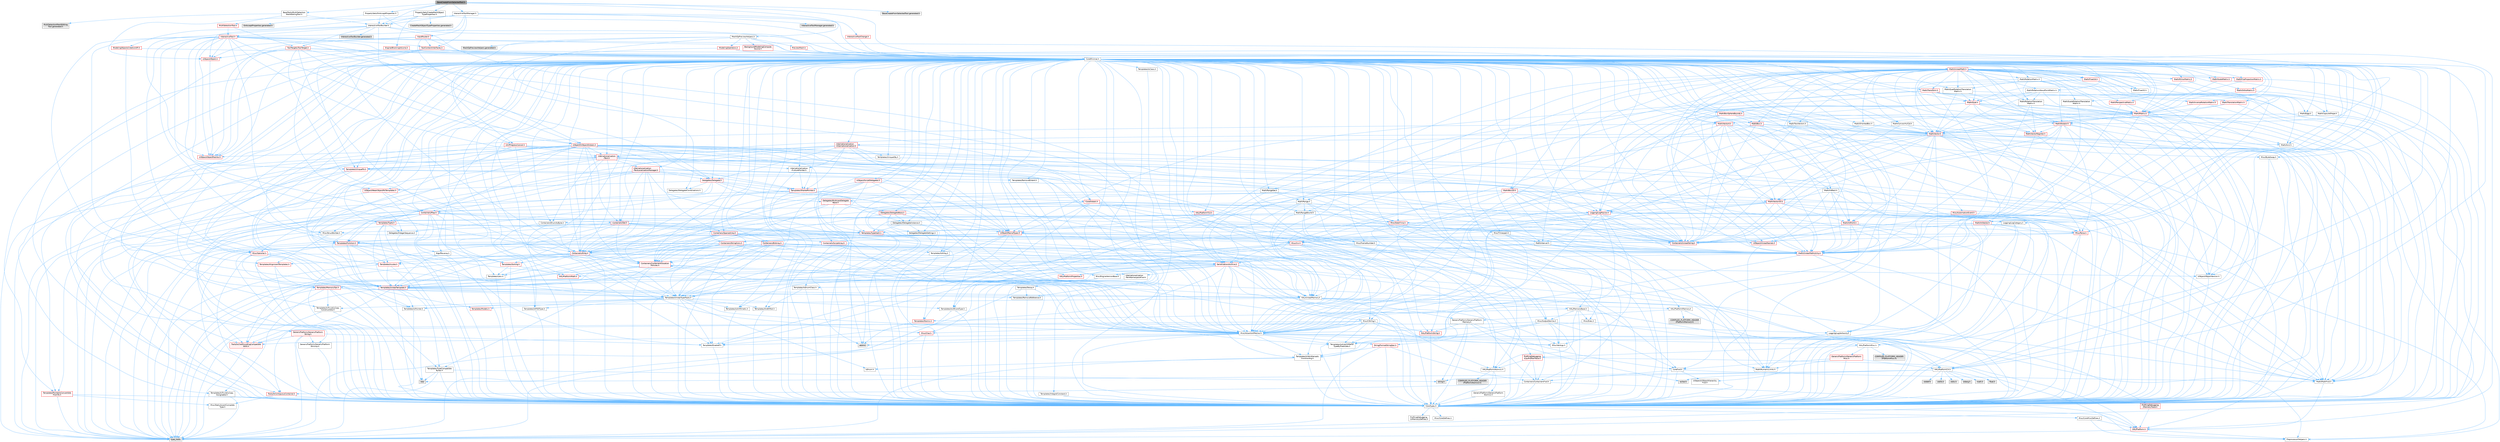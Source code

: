 digraph "BaseCreateFromSelectedTool.h"
{
 // INTERACTIVE_SVG=YES
 // LATEX_PDF_SIZE
  bgcolor="transparent";
  edge [fontname=Helvetica,fontsize=10,labelfontname=Helvetica,labelfontsize=10];
  node [fontname=Helvetica,fontsize=10,shape=box,height=0.2,width=0.4];
  Node1 [id="Node000001",label="BaseCreateFromSelectedTool.h",height=0.2,width=0.4,color="gray40", fillcolor="grey60", style="filled", fontcolor="black",tooltip=" "];
  Node1 -> Node2 [id="edge1_Node000001_Node000002",color="steelblue1",style="solid",tooltip=" "];
  Node2 [id="Node000002",label="CoreMinimal.h",height=0.2,width=0.4,color="grey40", fillcolor="white", style="filled",URL="$d7/d67/CoreMinimal_8h.html",tooltip=" "];
  Node2 -> Node3 [id="edge2_Node000002_Node000003",color="steelblue1",style="solid",tooltip=" "];
  Node3 [id="Node000003",label="CoreTypes.h",height=0.2,width=0.4,color="grey40", fillcolor="white", style="filled",URL="$dc/dec/CoreTypes_8h.html",tooltip=" "];
  Node3 -> Node4 [id="edge3_Node000003_Node000004",color="steelblue1",style="solid",tooltip=" "];
  Node4 [id="Node000004",label="HAL/Platform.h",height=0.2,width=0.4,color="red", fillcolor="#FFF0F0", style="filled",URL="$d9/dd0/Platform_8h.html",tooltip=" "];
  Node4 -> Node7 [id="edge4_Node000004_Node000007",color="steelblue1",style="solid",tooltip=" "];
  Node7 [id="Node000007",label="type_traits",height=0.2,width=0.4,color="grey60", fillcolor="#E0E0E0", style="filled",tooltip=" "];
  Node4 -> Node8 [id="edge5_Node000004_Node000008",color="steelblue1",style="solid",tooltip=" "];
  Node8 [id="Node000008",label="PreprocessorHelpers.h",height=0.2,width=0.4,color="grey40", fillcolor="white", style="filled",URL="$db/ddb/PreprocessorHelpers_8h.html",tooltip=" "];
  Node3 -> Node14 [id="edge6_Node000003_Node000014",color="steelblue1",style="solid",tooltip=" "];
  Node14 [id="Node000014",label="ProfilingDebugging\l/UMemoryDefines.h",height=0.2,width=0.4,color="grey40", fillcolor="white", style="filled",URL="$d2/da2/UMemoryDefines_8h.html",tooltip=" "];
  Node3 -> Node15 [id="edge7_Node000003_Node000015",color="steelblue1",style="solid",tooltip=" "];
  Node15 [id="Node000015",label="Misc/CoreMiscDefines.h",height=0.2,width=0.4,color="grey40", fillcolor="white", style="filled",URL="$da/d38/CoreMiscDefines_8h.html",tooltip=" "];
  Node15 -> Node4 [id="edge8_Node000015_Node000004",color="steelblue1",style="solid",tooltip=" "];
  Node15 -> Node8 [id="edge9_Node000015_Node000008",color="steelblue1",style="solid",tooltip=" "];
  Node3 -> Node16 [id="edge10_Node000003_Node000016",color="steelblue1",style="solid",tooltip=" "];
  Node16 [id="Node000016",label="Misc/CoreDefines.h",height=0.2,width=0.4,color="grey40", fillcolor="white", style="filled",URL="$d3/dd2/CoreDefines_8h.html",tooltip=" "];
  Node2 -> Node17 [id="edge11_Node000002_Node000017",color="steelblue1",style="solid",tooltip=" "];
  Node17 [id="Node000017",label="CoreFwd.h",height=0.2,width=0.4,color="grey40", fillcolor="white", style="filled",URL="$d1/d1e/CoreFwd_8h.html",tooltip=" "];
  Node17 -> Node3 [id="edge12_Node000017_Node000003",color="steelblue1",style="solid",tooltip=" "];
  Node17 -> Node18 [id="edge13_Node000017_Node000018",color="steelblue1",style="solid",tooltip=" "];
  Node18 [id="Node000018",label="Containers/ContainersFwd.h",height=0.2,width=0.4,color="grey40", fillcolor="white", style="filled",URL="$d4/d0a/ContainersFwd_8h.html",tooltip=" "];
  Node18 -> Node4 [id="edge14_Node000018_Node000004",color="steelblue1",style="solid",tooltip=" "];
  Node18 -> Node3 [id="edge15_Node000018_Node000003",color="steelblue1",style="solid",tooltip=" "];
  Node18 -> Node19 [id="edge16_Node000018_Node000019",color="steelblue1",style="solid",tooltip=" "];
  Node19 [id="Node000019",label="Traits/IsContiguousContainer.h",height=0.2,width=0.4,color="red", fillcolor="#FFF0F0", style="filled",URL="$d5/d3c/IsContiguousContainer_8h.html",tooltip=" "];
  Node19 -> Node3 [id="edge17_Node000019_Node000003",color="steelblue1",style="solid",tooltip=" "];
  Node19 -> Node20 [id="edge18_Node000019_Node000020",color="steelblue1",style="solid",tooltip=" "];
  Node20 [id="Node000020",label="Misc/StaticAssertComplete\lType.h",height=0.2,width=0.4,color="grey40", fillcolor="white", style="filled",URL="$d5/d4e/StaticAssertCompleteType_8h.html",tooltip=" "];
  Node17 -> Node22 [id="edge19_Node000017_Node000022",color="steelblue1",style="solid",tooltip=" "];
  Node22 [id="Node000022",label="Math/MathFwd.h",height=0.2,width=0.4,color="grey40", fillcolor="white", style="filled",URL="$d2/d10/MathFwd_8h.html",tooltip=" "];
  Node22 -> Node4 [id="edge20_Node000022_Node000004",color="steelblue1",style="solid",tooltip=" "];
  Node17 -> Node23 [id="edge21_Node000017_Node000023",color="steelblue1",style="solid",tooltip=" "];
  Node23 [id="Node000023",label="UObject/UObjectHierarchy\lFwd.h",height=0.2,width=0.4,color="grey40", fillcolor="white", style="filled",URL="$d3/d13/UObjectHierarchyFwd_8h.html",tooltip=" "];
  Node2 -> Node23 [id="edge22_Node000002_Node000023",color="steelblue1",style="solid",tooltip=" "];
  Node2 -> Node18 [id="edge23_Node000002_Node000018",color="steelblue1",style="solid",tooltip=" "];
  Node2 -> Node24 [id="edge24_Node000002_Node000024",color="steelblue1",style="solid",tooltip=" "];
  Node24 [id="Node000024",label="Misc/VarArgs.h",height=0.2,width=0.4,color="grey40", fillcolor="white", style="filled",URL="$d5/d6f/VarArgs_8h.html",tooltip=" "];
  Node24 -> Node3 [id="edge25_Node000024_Node000003",color="steelblue1",style="solid",tooltip=" "];
  Node2 -> Node25 [id="edge26_Node000002_Node000025",color="steelblue1",style="solid",tooltip=" "];
  Node25 [id="Node000025",label="Logging/LogVerbosity.h",height=0.2,width=0.4,color="grey40", fillcolor="white", style="filled",URL="$d2/d8f/LogVerbosity_8h.html",tooltip=" "];
  Node25 -> Node3 [id="edge27_Node000025_Node000003",color="steelblue1",style="solid",tooltip=" "];
  Node2 -> Node26 [id="edge28_Node000002_Node000026",color="steelblue1",style="solid",tooltip=" "];
  Node26 [id="Node000026",label="Misc/OutputDevice.h",height=0.2,width=0.4,color="grey40", fillcolor="white", style="filled",URL="$d7/d32/OutputDevice_8h.html",tooltip=" "];
  Node26 -> Node17 [id="edge29_Node000026_Node000017",color="steelblue1",style="solid",tooltip=" "];
  Node26 -> Node3 [id="edge30_Node000026_Node000003",color="steelblue1",style="solid",tooltip=" "];
  Node26 -> Node25 [id="edge31_Node000026_Node000025",color="steelblue1",style="solid",tooltip=" "];
  Node26 -> Node24 [id="edge32_Node000026_Node000024",color="steelblue1",style="solid",tooltip=" "];
  Node26 -> Node27 [id="edge33_Node000026_Node000027",color="steelblue1",style="solid",tooltip=" "];
  Node27 [id="Node000027",label="Templates/IsArrayOrRefOf\lTypeByPredicate.h",height=0.2,width=0.4,color="grey40", fillcolor="white", style="filled",URL="$d6/da1/IsArrayOrRefOfTypeByPredicate_8h.html",tooltip=" "];
  Node27 -> Node3 [id="edge34_Node000027_Node000003",color="steelblue1",style="solid",tooltip=" "];
  Node26 -> Node28 [id="edge35_Node000026_Node000028",color="steelblue1",style="solid",tooltip=" "];
  Node28 [id="Node000028",label="Templates/IsValidVariadic\lFunctionArg.h",height=0.2,width=0.4,color="grey40", fillcolor="white", style="filled",URL="$d0/dc8/IsValidVariadicFunctionArg_8h.html",tooltip=" "];
  Node28 -> Node3 [id="edge36_Node000028_Node000003",color="steelblue1",style="solid",tooltip=" "];
  Node28 -> Node29 [id="edge37_Node000028_Node000029",color="steelblue1",style="solid",tooltip=" "];
  Node29 [id="Node000029",label="IsEnum.h",height=0.2,width=0.4,color="grey40", fillcolor="white", style="filled",URL="$d4/de5/IsEnum_8h.html",tooltip=" "];
  Node28 -> Node7 [id="edge38_Node000028_Node000007",color="steelblue1",style="solid",tooltip=" "];
  Node26 -> Node30 [id="edge39_Node000026_Node000030",color="steelblue1",style="solid",tooltip=" "];
  Node30 [id="Node000030",label="Traits/IsCharEncodingCompatible\lWith.h",height=0.2,width=0.4,color="red", fillcolor="#FFF0F0", style="filled",URL="$df/dd1/IsCharEncodingCompatibleWith_8h.html",tooltip=" "];
  Node30 -> Node7 [id="edge40_Node000030_Node000007",color="steelblue1",style="solid",tooltip=" "];
  Node2 -> Node32 [id="edge41_Node000002_Node000032",color="steelblue1",style="solid",tooltip=" "];
  Node32 [id="Node000032",label="HAL/PlatformCrt.h",height=0.2,width=0.4,color="grey40", fillcolor="white", style="filled",URL="$d8/d75/PlatformCrt_8h.html",tooltip=" "];
  Node32 -> Node33 [id="edge42_Node000032_Node000033",color="steelblue1",style="solid",tooltip=" "];
  Node33 [id="Node000033",label="new",height=0.2,width=0.4,color="grey60", fillcolor="#E0E0E0", style="filled",tooltip=" "];
  Node32 -> Node34 [id="edge43_Node000032_Node000034",color="steelblue1",style="solid",tooltip=" "];
  Node34 [id="Node000034",label="wchar.h",height=0.2,width=0.4,color="grey60", fillcolor="#E0E0E0", style="filled",tooltip=" "];
  Node32 -> Node35 [id="edge44_Node000032_Node000035",color="steelblue1",style="solid",tooltip=" "];
  Node35 [id="Node000035",label="stddef.h",height=0.2,width=0.4,color="grey60", fillcolor="#E0E0E0", style="filled",tooltip=" "];
  Node32 -> Node36 [id="edge45_Node000032_Node000036",color="steelblue1",style="solid",tooltip=" "];
  Node36 [id="Node000036",label="stdlib.h",height=0.2,width=0.4,color="grey60", fillcolor="#E0E0E0", style="filled",tooltip=" "];
  Node32 -> Node37 [id="edge46_Node000032_Node000037",color="steelblue1",style="solid",tooltip=" "];
  Node37 [id="Node000037",label="stdio.h",height=0.2,width=0.4,color="grey60", fillcolor="#E0E0E0", style="filled",tooltip=" "];
  Node32 -> Node38 [id="edge47_Node000032_Node000038",color="steelblue1",style="solid",tooltip=" "];
  Node38 [id="Node000038",label="stdarg.h",height=0.2,width=0.4,color="grey60", fillcolor="#E0E0E0", style="filled",tooltip=" "];
  Node32 -> Node39 [id="edge48_Node000032_Node000039",color="steelblue1",style="solid",tooltip=" "];
  Node39 [id="Node000039",label="math.h",height=0.2,width=0.4,color="grey60", fillcolor="#E0E0E0", style="filled",tooltip=" "];
  Node32 -> Node40 [id="edge49_Node000032_Node000040",color="steelblue1",style="solid",tooltip=" "];
  Node40 [id="Node000040",label="float.h",height=0.2,width=0.4,color="grey60", fillcolor="#E0E0E0", style="filled",tooltip=" "];
  Node32 -> Node41 [id="edge50_Node000032_Node000041",color="steelblue1",style="solid",tooltip=" "];
  Node41 [id="Node000041",label="string.h",height=0.2,width=0.4,color="grey60", fillcolor="#E0E0E0", style="filled",tooltip=" "];
  Node2 -> Node42 [id="edge51_Node000002_Node000042",color="steelblue1",style="solid",tooltip=" "];
  Node42 [id="Node000042",label="HAL/PlatformMisc.h",height=0.2,width=0.4,color="grey40", fillcolor="white", style="filled",URL="$d0/df5/PlatformMisc_8h.html",tooltip=" "];
  Node42 -> Node3 [id="edge52_Node000042_Node000003",color="steelblue1",style="solid",tooltip=" "];
  Node42 -> Node43 [id="edge53_Node000042_Node000043",color="steelblue1",style="solid",tooltip=" "];
  Node43 [id="Node000043",label="GenericPlatform/GenericPlatform\lMisc.h",height=0.2,width=0.4,color="red", fillcolor="#FFF0F0", style="filled",URL="$db/d9a/GenericPlatformMisc_8h.html",tooltip=" "];
  Node43 -> Node17 [id="edge54_Node000043_Node000017",color="steelblue1",style="solid",tooltip=" "];
  Node43 -> Node3 [id="edge55_Node000043_Node000003",color="steelblue1",style="solid",tooltip=" "];
  Node43 -> Node32 [id="edge56_Node000043_Node000032",color="steelblue1",style="solid",tooltip=" "];
  Node43 -> Node47 [id="edge57_Node000043_Node000047",color="steelblue1",style="solid",tooltip=" "];
  Node47 [id="Node000047",label="Math/NumericLimits.h",height=0.2,width=0.4,color="grey40", fillcolor="white", style="filled",URL="$df/d1b/NumericLimits_8h.html",tooltip=" "];
  Node47 -> Node3 [id="edge58_Node000047_Node000003",color="steelblue1",style="solid",tooltip=" "];
  Node42 -> Node52 [id="edge59_Node000042_Node000052",color="steelblue1",style="solid",tooltip=" "];
  Node52 [id="Node000052",label="COMPILED_PLATFORM_HEADER\l(PlatformMisc.h)",height=0.2,width=0.4,color="grey60", fillcolor="#E0E0E0", style="filled",tooltip=" "];
  Node42 -> Node53 [id="edge60_Node000042_Node000053",color="steelblue1",style="solid",tooltip=" "];
  Node53 [id="Node000053",label="ProfilingDebugging\l/CpuProfilerTrace.h",height=0.2,width=0.4,color="red", fillcolor="#FFF0F0", style="filled",URL="$da/dcb/CpuProfilerTrace_8h.html",tooltip=" "];
  Node53 -> Node3 [id="edge61_Node000053_Node000003",color="steelblue1",style="solid",tooltip=" "];
  Node53 -> Node18 [id="edge62_Node000053_Node000018",color="steelblue1",style="solid",tooltip=" "];
  Node53 -> Node54 [id="edge63_Node000053_Node000054",color="steelblue1",style="solid",tooltip=" "];
  Node54 [id="Node000054",label="HAL/PlatformAtomics.h",height=0.2,width=0.4,color="grey40", fillcolor="white", style="filled",URL="$d3/d36/PlatformAtomics_8h.html",tooltip=" "];
  Node54 -> Node3 [id="edge64_Node000054_Node000003",color="steelblue1",style="solid",tooltip=" "];
  Node54 -> Node55 [id="edge65_Node000054_Node000055",color="steelblue1",style="solid",tooltip=" "];
  Node55 [id="Node000055",label="GenericPlatform/GenericPlatform\lAtomics.h",height=0.2,width=0.4,color="grey40", fillcolor="white", style="filled",URL="$da/d72/GenericPlatformAtomics_8h.html",tooltip=" "];
  Node55 -> Node3 [id="edge66_Node000055_Node000003",color="steelblue1",style="solid",tooltip=" "];
  Node54 -> Node56 [id="edge67_Node000054_Node000056",color="steelblue1",style="solid",tooltip=" "];
  Node56 [id="Node000056",label="COMPILED_PLATFORM_HEADER\l(PlatformAtomics.h)",height=0.2,width=0.4,color="grey60", fillcolor="#E0E0E0", style="filled",tooltip=" "];
  Node53 -> Node8 [id="edge68_Node000053_Node000008",color="steelblue1",style="solid",tooltip=" "];
  Node2 -> Node61 [id="edge69_Node000002_Node000061",color="steelblue1",style="solid",tooltip=" "];
  Node61 [id="Node000061",label="Misc/AssertionMacros.h",height=0.2,width=0.4,color="grey40", fillcolor="white", style="filled",URL="$d0/dfa/AssertionMacros_8h.html",tooltip=" "];
  Node61 -> Node3 [id="edge70_Node000061_Node000003",color="steelblue1",style="solid",tooltip=" "];
  Node61 -> Node4 [id="edge71_Node000061_Node000004",color="steelblue1",style="solid",tooltip=" "];
  Node61 -> Node42 [id="edge72_Node000061_Node000042",color="steelblue1",style="solid",tooltip=" "];
  Node61 -> Node8 [id="edge73_Node000061_Node000008",color="steelblue1",style="solid",tooltip=" "];
  Node61 -> Node62 [id="edge74_Node000061_Node000062",color="steelblue1",style="solid",tooltip=" "];
  Node62 [id="Node000062",label="Templates/EnableIf.h",height=0.2,width=0.4,color="grey40", fillcolor="white", style="filled",URL="$d7/d60/EnableIf_8h.html",tooltip=" "];
  Node62 -> Node3 [id="edge75_Node000062_Node000003",color="steelblue1",style="solid",tooltip=" "];
  Node61 -> Node27 [id="edge76_Node000061_Node000027",color="steelblue1",style="solid",tooltip=" "];
  Node61 -> Node28 [id="edge77_Node000061_Node000028",color="steelblue1",style="solid",tooltip=" "];
  Node61 -> Node30 [id="edge78_Node000061_Node000030",color="steelblue1",style="solid",tooltip=" "];
  Node61 -> Node24 [id="edge79_Node000061_Node000024",color="steelblue1",style="solid",tooltip=" "];
  Node61 -> Node63 [id="edge80_Node000061_Node000063",color="steelblue1",style="solid",tooltip=" "];
  Node63 [id="Node000063",label="String/FormatStringSan.h",height=0.2,width=0.4,color="red", fillcolor="#FFF0F0", style="filled",URL="$d3/d8b/FormatStringSan_8h.html",tooltip=" "];
  Node63 -> Node7 [id="edge81_Node000063_Node000007",color="steelblue1",style="solid",tooltip=" "];
  Node63 -> Node3 [id="edge82_Node000063_Node000003",color="steelblue1",style="solid",tooltip=" "];
  Node63 -> Node28 [id="edge83_Node000063_Node000028",color="steelblue1",style="solid",tooltip=" "];
  Node63 -> Node18 [id="edge84_Node000063_Node000018",color="steelblue1",style="solid",tooltip=" "];
  Node61 -> Node69 [id="edge85_Node000061_Node000069",color="steelblue1",style="solid",tooltip=" "];
  Node69 [id="Node000069",label="atomic",height=0.2,width=0.4,color="grey60", fillcolor="#E0E0E0", style="filled",tooltip=" "];
  Node2 -> Node70 [id="edge86_Node000002_Node000070",color="steelblue1",style="solid",tooltip=" "];
  Node70 [id="Node000070",label="Templates/IsPointer.h",height=0.2,width=0.4,color="grey40", fillcolor="white", style="filled",URL="$d7/d05/IsPointer_8h.html",tooltip=" "];
  Node70 -> Node3 [id="edge87_Node000070_Node000003",color="steelblue1",style="solid",tooltip=" "];
  Node2 -> Node71 [id="edge88_Node000002_Node000071",color="steelblue1",style="solid",tooltip=" "];
  Node71 [id="Node000071",label="HAL/PlatformMemory.h",height=0.2,width=0.4,color="grey40", fillcolor="white", style="filled",URL="$de/d68/PlatformMemory_8h.html",tooltip=" "];
  Node71 -> Node3 [id="edge89_Node000071_Node000003",color="steelblue1",style="solid",tooltip=" "];
  Node71 -> Node72 [id="edge90_Node000071_Node000072",color="steelblue1",style="solid",tooltip=" "];
  Node72 [id="Node000072",label="GenericPlatform/GenericPlatform\lMemory.h",height=0.2,width=0.4,color="grey40", fillcolor="white", style="filled",URL="$dd/d22/GenericPlatformMemory_8h.html",tooltip=" "];
  Node72 -> Node17 [id="edge91_Node000072_Node000017",color="steelblue1",style="solid",tooltip=" "];
  Node72 -> Node3 [id="edge92_Node000072_Node000003",color="steelblue1",style="solid",tooltip=" "];
  Node72 -> Node73 [id="edge93_Node000072_Node000073",color="steelblue1",style="solid",tooltip=" "];
  Node73 [id="Node000073",label="HAL/PlatformString.h",height=0.2,width=0.4,color="red", fillcolor="#FFF0F0", style="filled",URL="$db/db5/PlatformString_8h.html",tooltip=" "];
  Node73 -> Node3 [id="edge94_Node000073_Node000003",color="steelblue1",style="solid",tooltip=" "];
  Node72 -> Node41 [id="edge95_Node000072_Node000041",color="steelblue1",style="solid",tooltip=" "];
  Node72 -> Node34 [id="edge96_Node000072_Node000034",color="steelblue1",style="solid",tooltip=" "];
  Node71 -> Node75 [id="edge97_Node000071_Node000075",color="steelblue1",style="solid",tooltip=" "];
  Node75 [id="Node000075",label="COMPILED_PLATFORM_HEADER\l(PlatformMemory.h)",height=0.2,width=0.4,color="grey60", fillcolor="#E0E0E0", style="filled",tooltip=" "];
  Node2 -> Node54 [id="edge98_Node000002_Node000054",color="steelblue1",style="solid",tooltip=" "];
  Node2 -> Node76 [id="edge99_Node000002_Node000076",color="steelblue1",style="solid",tooltip=" "];
  Node76 [id="Node000076",label="Misc/Exec.h",height=0.2,width=0.4,color="grey40", fillcolor="white", style="filled",URL="$de/ddb/Exec_8h.html",tooltip=" "];
  Node76 -> Node3 [id="edge100_Node000076_Node000003",color="steelblue1",style="solid",tooltip=" "];
  Node76 -> Node61 [id="edge101_Node000076_Node000061",color="steelblue1",style="solid",tooltip=" "];
  Node2 -> Node77 [id="edge102_Node000002_Node000077",color="steelblue1",style="solid",tooltip=" "];
  Node77 [id="Node000077",label="HAL/MemoryBase.h",height=0.2,width=0.4,color="grey40", fillcolor="white", style="filled",URL="$d6/d9f/MemoryBase_8h.html",tooltip=" "];
  Node77 -> Node3 [id="edge103_Node000077_Node000003",color="steelblue1",style="solid",tooltip=" "];
  Node77 -> Node54 [id="edge104_Node000077_Node000054",color="steelblue1",style="solid",tooltip=" "];
  Node77 -> Node32 [id="edge105_Node000077_Node000032",color="steelblue1",style="solid",tooltip=" "];
  Node77 -> Node76 [id="edge106_Node000077_Node000076",color="steelblue1",style="solid",tooltip=" "];
  Node77 -> Node26 [id="edge107_Node000077_Node000026",color="steelblue1",style="solid",tooltip=" "];
  Node77 -> Node78 [id="edge108_Node000077_Node000078",color="steelblue1",style="solid",tooltip=" "];
  Node78 [id="Node000078",label="Templates/Atomic.h",height=0.2,width=0.4,color="red", fillcolor="#FFF0F0", style="filled",URL="$d3/d91/Atomic_8h.html",tooltip=" "];
  Node78 -> Node69 [id="edge109_Node000078_Node000069",color="steelblue1",style="solid",tooltip=" "];
  Node2 -> Node87 [id="edge110_Node000002_Node000087",color="steelblue1",style="solid",tooltip=" "];
  Node87 [id="Node000087",label="HAL/UnrealMemory.h",height=0.2,width=0.4,color="grey40", fillcolor="white", style="filled",URL="$d9/d96/UnrealMemory_8h.html",tooltip=" "];
  Node87 -> Node3 [id="edge111_Node000087_Node000003",color="steelblue1",style="solid",tooltip=" "];
  Node87 -> Node72 [id="edge112_Node000087_Node000072",color="steelblue1",style="solid",tooltip=" "];
  Node87 -> Node77 [id="edge113_Node000087_Node000077",color="steelblue1",style="solid",tooltip=" "];
  Node87 -> Node71 [id="edge114_Node000087_Node000071",color="steelblue1",style="solid",tooltip=" "];
  Node87 -> Node88 [id="edge115_Node000087_Node000088",color="steelblue1",style="solid",tooltip=" "];
  Node88 [id="Node000088",label="ProfilingDebugging\l/MemoryTrace.h",height=0.2,width=0.4,color="red", fillcolor="#FFF0F0", style="filled",URL="$da/dd7/MemoryTrace_8h.html",tooltip=" "];
  Node88 -> Node4 [id="edge116_Node000088_Node000004",color="steelblue1",style="solid",tooltip=" "];
  Node87 -> Node70 [id="edge117_Node000087_Node000070",color="steelblue1",style="solid",tooltip=" "];
  Node2 -> Node89 [id="edge118_Node000002_Node000089",color="steelblue1",style="solid",tooltip=" "];
  Node89 [id="Node000089",label="Templates/IsArithmetic.h",height=0.2,width=0.4,color="grey40", fillcolor="white", style="filled",URL="$d2/d5d/IsArithmetic_8h.html",tooltip=" "];
  Node89 -> Node3 [id="edge119_Node000089_Node000003",color="steelblue1",style="solid",tooltip=" "];
  Node2 -> Node83 [id="edge120_Node000002_Node000083",color="steelblue1",style="solid",tooltip=" "];
  Node83 [id="Node000083",label="Templates/AndOrNot.h",height=0.2,width=0.4,color="grey40", fillcolor="white", style="filled",URL="$db/d0a/AndOrNot_8h.html",tooltip=" "];
  Node83 -> Node3 [id="edge121_Node000083_Node000003",color="steelblue1",style="solid",tooltip=" "];
  Node2 -> Node90 [id="edge122_Node000002_Node000090",color="steelblue1",style="solid",tooltip=" "];
  Node90 [id="Node000090",label="Templates/IsPODType.h",height=0.2,width=0.4,color="grey40", fillcolor="white", style="filled",URL="$d7/db1/IsPODType_8h.html",tooltip=" "];
  Node90 -> Node3 [id="edge123_Node000090_Node000003",color="steelblue1",style="solid",tooltip=" "];
  Node2 -> Node91 [id="edge124_Node000002_Node000091",color="steelblue1",style="solid",tooltip=" "];
  Node91 [id="Node000091",label="Templates/IsUECoreType.h",height=0.2,width=0.4,color="grey40", fillcolor="white", style="filled",URL="$d1/db8/IsUECoreType_8h.html",tooltip=" "];
  Node91 -> Node3 [id="edge125_Node000091_Node000003",color="steelblue1",style="solid",tooltip=" "];
  Node91 -> Node7 [id="edge126_Node000091_Node000007",color="steelblue1",style="solid",tooltip=" "];
  Node2 -> Node84 [id="edge127_Node000002_Node000084",color="steelblue1",style="solid",tooltip=" "];
  Node84 [id="Node000084",label="Templates/IsTriviallyCopy\lConstructible.h",height=0.2,width=0.4,color="grey40", fillcolor="white", style="filled",URL="$d3/d78/IsTriviallyCopyConstructible_8h.html",tooltip=" "];
  Node84 -> Node3 [id="edge128_Node000084_Node000003",color="steelblue1",style="solid",tooltip=" "];
  Node84 -> Node7 [id="edge129_Node000084_Node000007",color="steelblue1",style="solid",tooltip=" "];
  Node2 -> Node92 [id="edge130_Node000002_Node000092",color="steelblue1",style="solid",tooltip=" "];
  Node92 [id="Node000092",label="Templates/UnrealTypeTraits.h",height=0.2,width=0.4,color="grey40", fillcolor="white", style="filled",URL="$d2/d2d/UnrealTypeTraits_8h.html",tooltip=" "];
  Node92 -> Node3 [id="edge131_Node000092_Node000003",color="steelblue1",style="solid",tooltip=" "];
  Node92 -> Node70 [id="edge132_Node000092_Node000070",color="steelblue1",style="solid",tooltip=" "];
  Node92 -> Node61 [id="edge133_Node000092_Node000061",color="steelblue1",style="solid",tooltip=" "];
  Node92 -> Node83 [id="edge134_Node000092_Node000083",color="steelblue1",style="solid",tooltip=" "];
  Node92 -> Node62 [id="edge135_Node000092_Node000062",color="steelblue1",style="solid",tooltip=" "];
  Node92 -> Node89 [id="edge136_Node000092_Node000089",color="steelblue1",style="solid",tooltip=" "];
  Node92 -> Node29 [id="edge137_Node000092_Node000029",color="steelblue1",style="solid",tooltip=" "];
  Node92 -> Node93 [id="edge138_Node000092_Node000093",color="steelblue1",style="solid",tooltip=" "];
  Node93 [id="Node000093",label="Templates/Models.h",height=0.2,width=0.4,color="red", fillcolor="#FFF0F0", style="filled",URL="$d3/d0c/Models_8h.html",tooltip=" "];
  Node92 -> Node90 [id="edge139_Node000092_Node000090",color="steelblue1",style="solid",tooltip=" "];
  Node92 -> Node91 [id="edge140_Node000092_Node000091",color="steelblue1",style="solid",tooltip=" "];
  Node92 -> Node84 [id="edge141_Node000092_Node000084",color="steelblue1",style="solid",tooltip=" "];
  Node2 -> Node62 [id="edge142_Node000002_Node000062",color="steelblue1",style="solid",tooltip=" "];
  Node2 -> Node94 [id="edge143_Node000002_Node000094",color="steelblue1",style="solid",tooltip=" "];
  Node94 [id="Node000094",label="Templates/RemoveReference.h",height=0.2,width=0.4,color="grey40", fillcolor="white", style="filled",URL="$da/dbe/RemoveReference_8h.html",tooltip=" "];
  Node94 -> Node3 [id="edge144_Node000094_Node000003",color="steelblue1",style="solid",tooltip=" "];
  Node2 -> Node95 [id="edge145_Node000002_Node000095",color="steelblue1",style="solid",tooltip=" "];
  Node95 [id="Node000095",label="Templates/IntegralConstant.h",height=0.2,width=0.4,color="grey40", fillcolor="white", style="filled",URL="$db/d1b/IntegralConstant_8h.html",tooltip=" "];
  Node95 -> Node3 [id="edge146_Node000095_Node000003",color="steelblue1",style="solid",tooltip=" "];
  Node2 -> Node96 [id="edge147_Node000002_Node000096",color="steelblue1",style="solid",tooltip=" "];
  Node96 [id="Node000096",label="Templates/IsClass.h",height=0.2,width=0.4,color="grey40", fillcolor="white", style="filled",URL="$db/dcb/IsClass_8h.html",tooltip=" "];
  Node96 -> Node3 [id="edge148_Node000096_Node000003",color="steelblue1",style="solid",tooltip=" "];
  Node2 -> Node97 [id="edge149_Node000002_Node000097",color="steelblue1",style="solid",tooltip=" "];
  Node97 [id="Node000097",label="Templates/TypeCompatible\lBytes.h",height=0.2,width=0.4,color="grey40", fillcolor="white", style="filled",URL="$df/d0a/TypeCompatibleBytes_8h.html",tooltip=" "];
  Node97 -> Node3 [id="edge150_Node000097_Node000003",color="steelblue1",style="solid",tooltip=" "];
  Node97 -> Node41 [id="edge151_Node000097_Node000041",color="steelblue1",style="solid",tooltip=" "];
  Node97 -> Node33 [id="edge152_Node000097_Node000033",color="steelblue1",style="solid",tooltip=" "];
  Node97 -> Node7 [id="edge153_Node000097_Node000007",color="steelblue1",style="solid",tooltip=" "];
  Node2 -> Node19 [id="edge154_Node000002_Node000019",color="steelblue1",style="solid",tooltip=" "];
  Node2 -> Node98 [id="edge155_Node000002_Node000098",color="steelblue1",style="solid",tooltip=" "];
  Node98 [id="Node000098",label="Templates/UnrealTemplate.h",height=0.2,width=0.4,color="red", fillcolor="#FFF0F0", style="filled",URL="$d4/d24/UnrealTemplate_8h.html",tooltip=" "];
  Node98 -> Node3 [id="edge156_Node000098_Node000003",color="steelblue1",style="solid",tooltip=" "];
  Node98 -> Node70 [id="edge157_Node000098_Node000070",color="steelblue1",style="solid",tooltip=" "];
  Node98 -> Node87 [id="edge158_Node000098_Node000087",color="steelblue1",style="solid",tooltip=" "];
  Node98 -> Node92 [id="edge159_Node000098_Node000092",color="steelblue1",style="solid",tooltip=" "];
  Node98 -> Node94 [id="edge160_Node000098_Node000094",color="steelblue1",style="solid",tooltip=" "];
  Node98 -> Node97 [id="edge161_Node000098_Node000097",color="steelblue1",style="solid",tooltip=" "];
  Node98 -> Node19 [id="edge162_Node000098_Node000019",color="steelblue1",style="solid",tooltip=" "];
  Node98 -> Node7 [id="edge163_Node000098_Node000007",color="steelblue1",style="solid",tooltip=" "];
  Node2 -> Node47 [id="edge164_Node000002_Node000047",color="steelblue1",style="solid",tooltip=" "];
  Node2 -> Node102 [id="edge165_Node000002_Node000102",color="steelblue1",style="solid",tooltip=" "];
  Node102 [id="Node000102",label="HAL/PlatformMath.h",height=0.2,width=0.4,color="red", fillcolor="#FFF0F0", style="filled",URL="$dc/d53/PlatformMath_8h.html",tooltip=" "];
  Node102 -> Node3 [id="edge166_Node000102_Node000003",color="steelblue1",style="solid",tooltip=" "];
  Node2 -> Node85 [id="edge167_Node000002_Node000085",color="steelblue1",style="solid",tooltip=" "];
  Node85 [id="Node000085",label="Templates/IsTriviallyCopy\lAssignable.h",height=0.2,width=0.4,color="grey40", fillcolor="white", style="filled",URL="$d2/df2/IsTriviallyCopyAssignable_8h.html",tooltip=" "];
  Node85 -> Node3 [id="edge168_Node000085_Node000003",color="steelblue1",style="solid",tooltip=" "];
  Node85 -> Node7 [id="edge169_Node000085_Node000007",color="steelblue1",style="solid",tooltip=" "];
  Node2 -> Node110 [id="edge170_Node000002_Node000110",color="steelblue1",style="solid",tooltip=" "];
  Node110 [id="Node000110",label="Templates/MemoryOps.h",height=0.2,width=0.4,color="red", fillcolor="#FFF0F0", style="filled",URL="$db/dea/MemoryOps_8h.html",tooltip=" "];
  Node110 -> Node3 [id="edge171_Node000110_Node000003",color="steelblue1",style="solid",tooltip=" "];
  Node110 -> Node87 [id="edge172_Node000110_Node000087",color="steelblue1",style="solid",tooltip=" "];
  Node110 -> Node85 [id="edge173_Node000110_Node000085",color="steelblue1",style="solid",tooltip=" "];
  Node110 -> Node84 [id="edge174_Node000110_Node000084",color="steelblue1",style="solid",tooltip=" "];
  Node110 -> Node92 [id="edge175_Node000110_Node000092",color="steelblue1",style="solid",tooltip=" "];
  Node110 -> Node33 [id="edge176_Node000110_Node000033",color="steelblue1",style="solid",tooltip=" "];
  Node110 -> Node7 [id="edge177_Node000110_Node000007",color="steelblue1",style="solid",tooltip=" "];
  Node2 -> Node111 [id="edge178_Node000002_Node000111",color="steelblue1",style="solid",tooltip=" "];
  Node111 [id="Node000111",label="Containers/ContainerAllocation\lPolicies.h",height=0.2,width=0.4,color="red", fillcolor="#FFF0F0", style="filled",URL="$d7/dff/ContainerAllocationPolicies_8h.html",tooltip=" "];
  Node111 -> Node3 [id="edge179_Node000111_Node000003",color="steelblue1",style="solid",tooltip=" "];
  Node111 -> Node111 [id="edge180_Node000111_Node000111",color="steelblue1",style="solid",tooltip=" "];
  Node111 -> Node102 [id="edge181_Node000111_Node000102",color="steelblue1",style="solid",tooltip=" "];
  Node111 -> Node87 [id="edge182_Node000111_Node000087",color="steelblue1",style="solid",tooltip=" "];
  Node111 -> Node47 [id="edge183_Node000111_Node000047",color="steelblue1",style="solid",tooltip=" "];
  Node111 -> Node61 [id="edge184_Node000111_Node000061",color="steelblue1",style="solid",tooltip=" "];
  Node111 -> Node110 [id="edge185_Node000111_Node000110",color="steelblue1",style="solid",tooltip=" "];
  Node111 -> Node97 [id="edge186_Node000111_Node000097",color="steelblue1",style="solid",tooltip=" "];
  Node111 -> Node7 [id="edge187_Node000111_Node000007",color="steelblue1",style="solid",tooltip=" "];
  Node2 -> Node114 [id="edge188_Node000002_Node000114",color="steelblue1",style="solid",tooltip=" "];
  Node114 [id="Node000114",label="Templates/IsEnumClass.h",height=0.2,width=0.4,color="grey40", fillcolor="white", style="filled",URL="$d7/d15/IsEnumClass_8h.html",tooltip=" "];
  Node114 -> Node3 [id="edge189_Node000114_Node000003",color="steelblue1",style="solid",tooltip=" "];
  Node114 -> Node83 [id="edge190_Node000114_Node000083",color="steelblue1",style="solid",tooltip=" "];
  Node2 -> Node115 [id="edge191_Node000002_Node000115",color="steelblue1",style="solid",tooltip=" "];
  Node115 [id="Node000115",label="HAL/PlatformProperties.h",height=0.2,width=0.4,color="red", fillcolor="#FFF0F0", style="filled",URL="$d9/db0/PlatformProperties_8h.html",tooltip=" "];
  Node115 -> Node3 [id="edge192_Node000115_Node000003",color="steelblue1",style="solid",tooltip=" "];
  Node2 -> Node118 [id="edge193_Node000002_Node000118",color="steelblue1",style="solid",tooltip=" "];
  Node118 [id="Node000118",label="Misc/EngineVersionBase.h",height=0.2,width=0.4,color="grey40", fillcolor="white", style="filled",URL="$d5/d2b/EngineVersionBase_8h.html",tooltip=" "];
  Node118 -> Node3 [id="edge194_Node000118_Node000003",color="steelblue1",style="solid",tooltip=" "];
  Node2 -> Node119 [id="edge195_Node000002_Node000119",color="steelblue1",style="solid",tooltip=" "];
  Node119 [id="Node000119",label="Internationalization\l/TextNamespaceFwd.h",height=0.2,width=0.4,color="grey40", fillcolor="white", style="filled",URL="$d8/d97/TextNamespaceFwd_8h.html",tooltip=" "];
  Node119 -> Node3 [id="edge196_Node000119_Node000003",color="steelblue1",style="solid",tooltip=" "];
  Node2 -> Node120 [id="edge197_Node000002_Node000120",color="steelblue1",style="solid",tooltip=" "];
  Node120 [id="Node000120",label="Serialization/Archive.h",height=0.2,width=0.4,color="red", fillcolor="#FFF0F0", style="filled",URL="$d7/d3b/Archive_8h.html",tooltip=" "];
  Node120 -> Node17 [id="edge198_Node000120_Node000017",color="steelblue1",style="solid",tooltip=" "];
  Node120 -> Node3 [id="edge199_Node000120_Node000003",color="steelblue1",style="solid",tooltip=" "];
  Node120 -> Node115 [id="edge200_Node000120_Node000115",color="steelblue1",style="solid",tooltip=" "];
  Node120 -> Node119 [id="edge201_Node000120_Node000119",color="steelblue1",style="solid",tooltip=" "];
  Node120 -> Node22 [id="edge202_Node000120_Node000022",color="steelblue1",style="solid",tooltip=" "];
  Node120 -> Node61 [id="edge203_Node000120_Node000061",color="steelblue1",style="solid",tooltip=" "];
  Node120 -> Node118 [id="edge204_Node000120_Node000118",color="steelblue1",style="solid",tooltip=" "];
  Node120 -> Node24 [id="edge205_Node000120_Node000024",color="steelblue1",style="solid",tooltip=" "];
  Node120 -> Node62 [id="edge206_Node000120_Node000062",color="steelblue1",style="solid",tooltip=" "];
  Node120 -> Node27 [id="edge207_Node000120_Node000027",color="steelblue1",style="solid",tooltip=" "];
  Node120 -> Node114 [id="edge208_Node000120_Node000114",color="steelblue1",style="solid",tooltip=" "];
  Node120 -> Node28 [id="edge209_Node000120_Node000028",color="steelblue1",style="solid",tooltip=" "];
  Node120 -> Node98 [id="edge210_Node000120_Node000098",color="steelblue1",style="solid",tooltip=" "];
  Node120 -> Node30 [id="edge211_Node000120_Node000030",color="steelblue1",style="solid",tooltip=" "];
  Node120 -> Node123 [id="edge212_Node000120_Node000123",color="steelblue1",style="solid",tooltip=" "];
  Node123 [id="Node000123",label="UObject/ObjectVersion.h",height=0.2,width=0.4,color="grey40", fillcolor="white", style="filled",URL="$da/d63/ObjectVersion_8h.html",tooltip=" "];
  Node123 -> Node3 [id="edge213_Node000123_Node000003",color="steelblue1",style="solid",tooltip=" "];
  Node2 -> Node124 [id="edge214_Node000002_Node000124",color="steelblue1",style="solid",tooltip=" "];
  Node124 [id="Node000124",label="Templates/Less.h",height=0.2,width=0.4,color="grey40", fillcolor="white", style="filled",URL="$de/dc8/Less_8h.html",tooltip=" "];
  Node124 -> Node3 [id="edge215_Node000124_Node000003",color="steelblue1",style="solid",tooltip=" "];
  Node124 -> Node98 [id="edge216_Node000124_Node000098",color="steelblue1",style="solid",tooltip=" "];
  Node2 -> Node125 [id="edge217_Node000002_Node000125",color="steelblue1",style="solid",tooltip=" "];
  Node125 [id="Node000125",label="Templates/Sorting.h",height=0.2,width=0.4,color="red", fillcolor="#FFF0F0", style="filled",URL="$d3/d9e/Sorting_8h.html",tooltip=" "];
  Node125 -> Node3 [id="edge218_Node000125_Node000003",color="steelblue1",style="solid",tooltip=" "];
  Node125 -> Node102 [id="edge219_Node000125_Node000102",color="steelblue1",style="solid",tooltip=" "];
  Node125 -> Node124 [id="edge220_Node000125_Node000124",color="steelblue1",style="solid",tooltip=" "];
  Node2 -> Node136 [id="edge221_Node000002_Node000136",color="steelblue1",style="solid",tooltip=" "];
  Node136 [id="Node000136",label="Misc/Char.h",height=0.2,width=0.4,color="red", fillcolor="#FFF0F0", style="filled",URL="$d0/d58/Char_8h.html",tooltip=" "];
  Node136 -> Node3 [id="edge222_Node000136_Node000003",color="steelblue1",style="solid",tooltip=" "];
  Node136 -> Node7 [id="edge223_Node000136_Node000007",color="steelblue1",style="solid",tooltip=" "];
  Node2 -> Node139 [id="edge224_Node000002_Node000139",color="steelblue1",style="solid",tooltip=" "];
  Node139 [id="Node000139",label="GenericPlatform/GenericPlatform\lStricmp.h",height=0.2,width=0.4,color="grey40", fillcolor="white", style="filled",URL="$d2/d86/GenericPlatformStricmp_8h.html",tooltip=" "];
  Node139 -> Node3 [id="edge225_Node000139_Node000003",color="steelblue1",style="solid",tooltip=" "];
  Node2 -> Node140 [id="edge226_Node000002_Node000140",color="steelblue1",style="solid",tooltip=" "];
  Node140 [id="Node000140",label="GenericPlatform/GenericPlatform\lString.h",height=0.2,width=0.4,color="red", fillcolor="#FFF0F0", style="filled",URL="$dd/d20/GenericPlatformString_8h.html",tooltip=" "];
  Node140 -> Node3 [id="edge227_Node000140_Node000003",color="steelblue1",style="solid",tooltip=" "];
  Node140 -> Node139 [id="edge228_Node000140_Node000139",color="steelblue1",style="solid",tooltip=" "];
  Node140 -> Node62 [id="edge229_Node000140_Node000062",color="steelblue1",style="solid",tooltip=" "];
  Node140 -> Node30 [id="edge230_Node000140_Node000030",color="steelblue1",style="solid",tooltip=" "];
  Node140 -> Node7 [id="edge231_Node000140_Node000007",color="steelblue1",style="solid",tooltip=" "];
  Node2 -> Node73 [id="edge232_Node000002_Node000073",color="steelblue1",style="solid",tooltip=" "];
  Node2 -> Node143 [id="edge233_Node000002_Node000143",color="steelblue1",style="solid",tooltip=" "];
  Node143 [id="Node000143",label="Misc/CString.h",height=0.2,width=0.4,color="grey40", fillcolor="white", style="filled",URL="$d2/d49/CString_8h.html",tooltip=" "];
  Node143 -> Node3 [id="edge234_Node000143_Node000003",color="steelblue1",style="solid",tooltip=" "];
  Node143 -> Node32 [id="edge235_Node000143_Node000032",color="steelblue1",style="solid",tooltip=" "];
  Node143 -> Node73 [id="edge236_Node000143_Node000073",color="steelblue1",style="solid",tooltip=" "];
  Node143 -> Node61 [id="edge237_Node000143_Node000061",color="steelblue1",style="solid",tooltip=" "];
  Node143 -> Node136 [id="edge238_Node000143_Node000136",color="steelblue1",style="solid",tooltip=" "];
  Node143 -> Node24 [id="edge239_Node000143_Node000024",color="steelblue1",style="solid",tooltip=" "];
  Node143 -> Node27 [id="edge240_Node000143_Node000027",color="steelblue1",style="solid",tooltip=" "];
  Node143 -> Node28 [id="edge241_Node000143_Node000028",color="steelblue1",style="solid",tooltip=" "];
  Node143 -> Node30 [id="edge242_Node000143_Node000030",color="steelblue1",style="solid",tooltip=" "];
  Node2 -> Node144 [id="edge243_Node000002_Node000144",color="steelblue1",style="solid",tooltip=" "];
  Node144 [id="Node000144",label="Misc/Crc.h",height=0.2,width=0.4,color="red", fillcolor="#FFF0F0", style="filled",URL="$d4/dd2/Crc_8h.html",tooltip=" "];
  Node144 -> Node3 [id="edge244_Node000144_Node000003",color="steelblue1",style="solid",tooltip=" "];
  Node144 -> Node73 [id="edge245_Node000144_Node000073",color="steelblue1",style="solid",tooltip=" "];
  Node144 -> Node61 [id="edge246_Node000144_Node000061",color="steelblue1",style="solid",tooltip=" "];
  Node144 -> Node143 [id="edge247_Node000144_Node000143",color="steelblue1",style="solid",tooltip=" "];
  Node144 -> Node136 [id="edge248_Node000144_Node000136",color="steelblue1",style="solid",tooltip=" "];
  Node144 -> Node92 [id="edge249_Node000144_Node000092",color="steelblue1",style="solid",tooltip=" "];
  Node2 -> Node135 [id="edge250_Node000002_Node000135",color="steelblue1",style="solid",tooltip=" "];
  Node135 [id="Node000135",label="Math/UnrealMathUtility.h",height=0.2,width=0.4,color="red", fillcolor="#FFF0F0", style="filled",URL="$db/db8/UnrealMathUtility_8h.html",tooltip=" "];
  Node135 -> Node3 [id="edge251_Node000135_Node000003",color="steelblue1",style="solid",tooltip=" "];
  Node135 -> Node61 [id="edge252_Node000135_Node000061",color="steelblue1",style="solid",tooltip=" "];
  Node135 -> Node102 [id="edge253_Node000135_Node000102",color="steelblue1",style="solid",tooltip=" "];
  Node135 -> Node22 [id="edge254_Node000135_Node000022",color="steelblue1",style="solid",tooltip=" "];
  Node2 -> Node145 [id="edge255_Node000002_Node000145",color="steelblue1",style="solid",tooltip=" "];
  Node145 [id="Node000145",label="Containers/UnrealString.h",height=0.2,width=0.4,color="red", fillcolor="#FFF0F0", style="filled",URL="$d5/dba/UnrealString_8h.html",tooltip=" "];
  Node2 -> Node149 [id="edge256_Node000002_Node000149",color="steelblue1",style="solid",tooltip=" "];
  Node149 [id="Node000149",label="Containers/Array.h",height=0.2,width=0.4,color="red", fillcolor="#FFF0F0", style="filled",URL="$df/dd0/Array_8h.html",tooltip=" "];
  Node149 -> Node3 [id="edge257_Node000149_Node000003",color="steelblue1",style="solid",tooltip=" "];
  Node149 -> Node61 [id="edge258_Node000149_Node000061",color="steelblue1",style="solid",tooltip=" "];
  Node149 -> Node87 [id="edge259_Node000149_Node000087",color="steelblue1",style="solid",tooltip=" "];
  Node149 -> Node92 [id="edge260_Node000149_Node000092",color="steelblue1",style="solid",tooltip=" "];
  Node149 -> Node98 [id="edge261_Node000149_Node000098",color="steelblue1",style="solid",tooltip=" "];
  Node149 -> Node111 [id="edge262_Node000149_Node000111",color="steelblue1",style="solid",tooltip=" "];
  Node149 -> Node120 [id="edge263_Node000149_Node000120",color="steelblue1",style="solid",tooltip=" "];
  Node149 -> Node128 [id="edge264_Node000149_Node000128",color="steelblue1",style="solid",tooltip=" "];
  Node128 [id="Node000128",label="Templates/Invoke.h",height=0.2,width=0.4,color="red", fillcolor="#FFF0F0", style="filled",URL="$d7/deb/Invoke_8h.html",tooltip=" "];
  Node128 -> Node3 [id="edge265_Node000128_Node000003",color="steelblue1",style="solid",tooltip=" "];
  Node128 -> Node98 [id="edge266_Node000128_Node000098",color="steelblue1",style="solid",tooltip=" "];
  Node128 -> Node7 [id="edge267_Node000128_Node000007",color="steelblue1",style="solid",tooltip=" "];
  Node149 -> Node124 [id="edge268_Node000149_Node000124",color="steelblue1",style="solid",tooltip=" "];
  Node149 -> Node125 [id="edge269_Node000149_Node000125",color="steelblue1",style="solid",tooltip=" "];
  Node149 -> Node172 [id="edge270_Node000149_Node000172",color="steelblue1",style="solid",tooltip=" "];
  Node172 [id="Node000172",label="Templates/AlignmentTemplates.h",height=0.2,width=0.4,color="red", fillcolor="#FFF0F0", style="filled",URL="$dd/d32/AlignmentTemplates_8h.html",tooltip=" "];
  Node172 -> Node3 [id="edge271_Node000172_Node000003",color="steelblue1",style="solid",tooltip=" "];
  Node172 -> Node70 [id="edge272_Node000172_Node000070",color="steelblue1",style="solid",tooltip=" "];
  Node149 -> Node7 [id="edge273_Node000149_Node000007",color="steelblue1",style="solid",tooltip=" "];
  Node2 -> Node173 [id="edge274_Node000002_Node000173",color="steelblue1",style="solid",tooltip=" "];
  Node173 [id="Node000173",label="Misc/FrameNumber.h",height=0.2,width=0.4,color="grey40", fillcolor="white", style="filled",URL="$dd/dbd/FrameNumber_8h.html",tooltip=" "];
  Node173 -> Node3 [id="edge275_Node000173_Node000003",color="steelblue1",style="solid",tooltip=" "];
  Node173 -> Node47 [id="edge276_Node000173_Node000047",color="steelblue1",style="solid",tooltip=" "];
  Node173 -> Node135 [id="edge277_Node000173_Node000135",color="steelblue1",style="solid",tooltip=" "];
  Node173 -> Node62 [id="edge278_Node000173_Node000062",color="steelblue1",style="solid",tooltip=" "];
  Node173 -> Node92 [id="edge279_Node000173_Node000092",color="steelblue1",style="solid",tooltip=" "];
  Node2 -> Node174 [id="edge280_Node000002_Node000174",color="steelblue1",style="solid",tooltip=" "];
  Node174 [id="Node000174",label="Misc/Timespan.h",height=0.2,width=0.4,color="grey40", fillcolor="white", style="filled",URL="$da/dd9/Timespan_8h.html",tooltip=" "];
  Node174 -> Node3 [id="edge281_Node000174_Node000003",color="steelblue1",style="solid",tooltip=" "];
  Node174 -> Node175 [id="edge282_Node000174_Node000175",color="steelblue1",style="solid",tooltip=" "];
  Node175 [id="Node000175",label="Math/Interval.h",height=0.2,width=0.4,color="grey40", fillcolor="white", style="filled",URL="$d1/d55/Interval_8h.html",tooltip=" "];
  Node175 -> Node3 [id="edge283_Node000175_Node000003",color="steelblue1",style="solid",tooltip=" "];
  Node175 -> Node89 [id="edge284_Node000175_Node000089",color="steelblue1",style="solid",tooltip=" "];
  Node175 -> Node92 [id="edge285_Node000175_Node000092",color="steelblue1",style="solid",tooltip=" "];
  Node175 -> Node47 [id="edge286_Node000175_Node000047",color="steelblue1",style="solid",tooltip=" "];
  Node175 -> Node135 [id="edge287_Node000175_Node000135",color="steelblue1",style="solid",tooltip=" "];
  Node174 -> Node135 [id="edge288_Node000174_Node000135",color="steelblue1",style="solid",tooltip=" "];
  Node174 -> Node61 [id="edge289_Node000174_Node000061",color="steelblue1",style="solid",tooltip=" "];
  Node2 -> Node176 [id="edge290_Node000002_Node000176",color="steelblue1",style="solid",tooltip=" "];
  Node176 [id="Node000176",label="Containers/StringConv.h",height=0.2,width=0.4,color="red", fillcolor="#FFF0F0", style="filled",URL="$d3/ddf/StringConv_8h.html",tooltip=" "];
  Node176 -> Node3 [id="edge291_Node000176_Node000003",color="steelblue1",style="solid",tooltip=" "];
  Node176 -> Node61 [id="edge292_Node000176_Node000061",color="steelblue1",style="solid",tooltip=" "];
  Node176 -> Node111 [id="edge293_Node000176_Node000111",color="steelblue1",style="solid",tooltip=" "];
  Node176 -> Node149 [id="edge294_Node000176_Node000149",color="steelblue1",style="solid",tooltip=" "];
  Node176 -> Node143 [id="edge295_Node000176_Node000143",color="steelblue1",style="solid",tooltip=" "];
  Node176 -> Node177 [id="edge296_Node000176_Node000177",color="steelblue1",style="solid",tooltip=" "];
  Node177 [id="Node000177",label="Templates/IsArray.h",height=0.2,width=0.4,color="grey40", fillcolor="white", style="filled",URL="$d8/d8d/IsArray_8h.html",tooltip=" "];
  Node177 -> Node3 [id="edge297_Node000177_Node000003",color="steelblue1",style="solid",tooltip=" "];
  Node176 -> Node98 [id="edge298_Node000176_Node000098",color="steelblue1",style="solid",tooltip=" "];
  Node176 -> Node92 [id="edge299_Node000176_Node000092",color="steelblue1",style="solid",tooltip=" "];
  Node176 -> Node30 [id="edge300_Node000176_Node000030",color="steelblue1",style="solid",tooltip=" "];
  Node176 -> Node19 [id="edge301_Node000176_Node000019",color="steelblue1",style="solid",tooltip=" "];
  Node176 -> Node7 [id="edge302_Node000176_Node000007",color="steelblue1",style="solid",tooltip=" "];
  Node2 -> Node178 [id="edge303_Node000002_Node000178",color="steelblue1",style="solid",tooltip=" "];
  Node178 [id="Node000178",label="UObject/UnrealNames.h",height=0.2,width=0.4,color="red", fillcolor="#FFF0F0", style="filled",URL="$d8/db1/UnrealNames_8h.html",tooltip=" "];
  Node178 -> Node3 [id="edge304_Node000178_Node000003",color="steelblue1",style="solid",tooltip=" "];
  Node2 -> Node180 [id="edge305_Node000002_Node000180",color="steelblue1",style="solid",tooltip=" "];
  Node180 [id="Node000180",label="UObject/NameTypes.h",height=0.2,width=0.4,color="red", fillcolor="#FFF0F0", style="filled",URL="$d6/d35/NameTypes_8h.html",tooltip=" "];
  Node180 -> Node3 [id="edge306_Node000180_Node000003",color="steelblue1",style="solid",tooltip=" "];
  Node180 -> Node61 [id="edge307_Node000180_Node000061",color="steelblue1",style="solid",tooltip=" "];
  Node180 -> Node87 [id="edge308_Node000180_Node000087",color="steelblue1",style="solid",tooltip=" "];
  Node180 -> Node92 [id="edge309_Node000180_Node000092",color="steelblue1",style="solid",tooltip=" "];
  Node180 -> Node98 [id="edge310_Node000180_Node000098",color="steelblue1",style="solid",tooltip=" "];
  Node180 -> Node145 [id="edge311_Node000180_Node000145",color="steelblue1",style="solid",tooltip=" "];
  Node180 -> Node176 [id="edge312_Node000180_Node000176",color="steelblue1",style="solid",tooltip=" "];
  Node180 -> Node178 [id="edge313_Node000180_Node000178",color="steelblue1",style="solid",tooltip=" "];
  Node180 -> Node78 [id="edge314_Node000180_Node000078",color="steelblue1",style="solid",tooltip=" "];
  Node2 -> Node188 [id="edge315_Node000002_Node000188",color="steelblue1",style="solid",tooltip=" "];
  Node188 [id="Node000188",label="Misc/Parse.h",height=0.2,width=0.4,color="red", fillcolor="#FFF0F0", style="filled",URL="$dc/d71/Parse_8h.html",tooltip=" "];
  Node188 -> Node145 [id="edge316_Node000188_Node000145",color="steelblue1",style="solid",tooltip=" "];
  Node188 -> Node3 [id="edge317_Node000188_Node000003",color="steelblue1",style="solid",tooltip=" "];
  Node188 -> Node32 [id="edge318_Node000188_Node000032",color="steelblue1",style="solid",tooltip=" "];
  Node188 -> Node189 [id="edge319_Node000188_Node000189",color="steelblue1",style="solid",tooltip=" "];
  Node189 [id="Node000189",label="Templates/Function.h",height=0.2,width=0.4,color="red", fillcolor="#FFF0F0", style="filled",URL="$df/df5/Function_8h.html",tooltip=" "];
  Node189 -> Node3 [id="edge320_Node000189_Node000003",color="steelblue1",style="solid",tooltip=" "];
  Node189 -> Node61 [id="edge321_Node000189_Node000061",color="steelblue1",style="solid",tooltip=" "];
  Node189 -> Node87 [id="edge322_Node000189_Node000087",color="steelblue1",style="solid",tooltip=" "];
  Node189 -> Node92 [id="edge323_Node000189_Node000092",color="steelblue1",style="solid",tooltip=" "];
  Node189 -> Node128 [id="edge324_Node000189_Node000128",color="steelblue1",style="solid",tooltip=" "];
  Node189 -> Node98 [id="edge325_Node000189_Node000098",color="steelblue1",style="solid",tooltip=" "];
  Node189 -> Node135 [id="edge326_Node000189_Node000135",color="steelblue1",style="solid",tooltip=" "];
  Node189 -> Node33 [id="edge327_Node000189_Node000033",color="steelblue1",style="solid",tooltip=" "];
  Node189 -> Node7 [id="edge328_Node000189_Node000007",color="steelblue1",style="solid",tooltip=" "];
  Node2 -> Node172 [id="edge329_Node000002_Node000172",color="steelblue1",style="solid",tooltip=" "];
  Node2 -> Node191 [id="edge330_Node000002_Node000191",color="steelblue1",style="solid",tooltip=" "];
  Node191 [id="Node000191",label="Misc/StructBuilder.h",height=0.2,width=0.4,color="grey40", fillcolor="white", style="filled",URL="$d9/db3/StructBuilder_8h.html",tooltip=" "];
  Node191 -> Node3 [id="edge331_Node000191_Node000003",color="steelblue1",style="solid",tooltip=" "];
  Node191 -> Node135 [id="edge332_Node000191_Node000135",color="steelblue1",style="solid",tooltip=" "];
  Node191 -> Node172 [id="edge333_Node000191_Node000172",color="steelblue1",style="solid",tooltip=" "];
  Node2 -> Node104 [id="edge334_Node000002_Node000104",color="steelblue1",style="solid",tooltip=" "];
  Node104 [id="Node000104",label="Templates/Decay.h",height=0.2,width=0.4,color="grey40", fillcolor="white", style="filled",URL="$dd/d0f/Decay_8h.html",tooltip=" "];
  Node104 -> Node3 [id="edge335_Node000104_Node000003",color="steelblue1",style="solid",tooltip=" "];
  Node104 -> Node94 [id="edge336_Node000104_Node000094",color="steelblue1",style="solid",tooltip=" "];
  Node104 -> Node7 [id="edge337_Node000104_Node000007",color="steelblue1",style="solid",tooltip=" "];
  Node2 -> Node192 [id="edge338_Node000002_Node000192",color="steelblue1",style="solid",tooltip=" "];
  Node192 [id="Node000192",label="Templates/PointerIsConvertible\lFromTo.h",height=0.2,width=0.4,color="red", fillcolor="#FFF0F0", style="filled",URL="$d6/d65/PointerIsConvertibleFromTo_8h.html",tooltip=" "];
  Node192 -> Node3 [id="edge339_Node000192_Node000003",color="steelblue1",style="solid",tooltip=" "];
  Node192 -> Node20 [id="edge340_Node000192_Node000020",color="steelblue1",style="solid",tooltip=" "];
  Node192 -> Node7 [id="edge341_Node000192_Node000007",color="steelblue1",style="solid",tooltip=" "];
  Node2 -> Node128 [id="edge342_Node000002_Node000128",color="steelblue1",style="solid",tooltip=" "];
  Node2 -> Node189 [id="edge343_Node000002_Node000189",color="steelblue1",style="solid",tooltip=" "];
  Node2 -> Node161 [id="edge344_Node000002_Node000161",color="steelblue1",style="solid",tooltip=" "];
  Node161 [id="Node000161",label="Templates/TypeHash.h",height=0.2,width=0.4,color="red", fillcolor="#FFF0F0", style="filled",URL="$d1/d62/TypeHash_8h.html",tooltip=" "];
  Node161 -> Node3 [id="edge345_Node000161_Node000003",color="steelblue1",style="solid",tooltip=" "];
  Node161 -> Node144 [id="edge346_Node000161_Node000144",color="steelblue1",style="solid",tooltip=" "];
  Node161 -> Node7 [id="edge347_Node000161_Node000007",color="steelblue1",style="solid",tooltip=" "];
  Node2 -> Node193 [id="edge348_Node000002_Node000193",color="steelblue1",style="solid",tooltip=" "];
  Node193 [id="Node000193",label="Containers/ScriptArray.h",height=0.2,width=0.4,color="red", fillcolor="#FFF0F0", style="filled",URL="$dc/daf/ScriptArray_8h.html",tooltip=" "];
  Node193 -> Node3 [id="edge349_Node000193_Node000003",color="steelblue1",style="solid",tooltip=" "];
  Node193 -> Node61 [id="edge350_Node000193_Node000061",color="steelblue1",style="solid",tooltip=" "];
  Node193 -> Node87 [id="edge351_Node000193_Node000087",color="steelblue1",style="solid",tooltip=" "];
  Node193 -> Node111 [id="edge352_Node000193_Node000111",color="steelblue1",style="solid",tooltip=" "];
  Node193 -> Node149 [id="edge353_Node000193_Node000149",color="steelblue1",style="solid",tooltip=" "];
  Node2 -> Node194 [id="edge354_Node000002_Node000194",color="steelblue1",style="solid",tooltip=" "];
  Node194 [id="Node000194",label="Containers/BitArray.h",height=0.2,width=0.4,color="red", fillcolor="#FFF0F0", style="filled",URL="$d1/de4/BitArray_8h.html",tooltip=" "];
  Node194 -> Node111 [id="edge355_Node000194_Node000111",color="steelblue1",style="solid",tooltip=" "];
  Node194 -> Node3 [id="edge356_Node000194_Node000003",color="steelblue1",style="solid",tooltip=" "];
  Node194 -> Node54 [id="edge357_Node000194_Node000054",color="steelblue1",style="solid",tooltip=" "];
  Node194 -> Node87 [id="edge358_Node000194_Node000087",color="steelblue1",style="solid",tooltip=" "];
  Node194 -> Node135 [id="edge359_Node000194_Node000135",color="steelblue1",style="solid",tooltip=" "];
  Node194 -> Node61 [id="edge360_Node000194_Node000061",color="steelblue1",style="solid",tooltip=" "];
  Node194 -> Node120 [id="edge361_Node000194_Node000120",color="steelblue1",style="solid",tooltip=" "];
  Node194 -> Node62 [id="edge362_Node000194_Node000062",color="steelblue1",style="solid",tooltip=" "];
  Node194 -> Node128 [id="edge363_Node000194_Node000128",color="steelblue1",style="solid",tooltip=" "];
  Node194 -> Node98 [id="edge364_Node000194_Node000098",color="steelblue1",style="solid",tooltip=" "];
  Node194 -> Node92 [id="edge365_Node000194_Node000092",color="steelblue1",style="solid",tooltip=" "];
  Node2 -> Node195 [id="edge366_Node000002_Node000195",color="steelblue1",style="solid",tooltip=" "];
  Node195 [id="Node000195",label="Containers/SparseArray.h",height=0.2,width=0.4,color="red", fillcolor="#FFF0F0", style="filled",URL="$d5/dbf/SparseArray_8h.html",tooltip=" "];
  Node195 -> Node3 [id="edge367_Node000195_Node000003",color="steelblue1",style="solid",tooltip=" "];
  Node195 -> Node61 [id="edge368_Node000195_Node000061",color="steelblue1",style="solid",tooltip=" "];
  Node195 -> Node87 [id="edge369_Node000195_Node000087",color="steelblue1",style="solid",tooltip=" "];
  Node195 -> Node92 [id="edge370_Node000195_Node000092",color="steelblue1",style="solid",tooltip=" "];
  Node195 -> Node98 [id="edge371_Node000195_Node000098",color="steelblue1",style="solid",tooltip=" "];
  Node195 -> Node111 [id="edge372_Node000195_Node000111",color="steelblue1",style="solid",tooltip=" "];
  Node195 -> Node124 [id="edge373_Node000195_Node000124",color="steelblue1",style="solid",tooltip=" "];
  Node195 -> Node149 [id="edge374_Node000195_Node000149",color="steelblue1",style="solid",tooltip=" "];
  Node195 -> Node135 [id="edge375_Node000195_Node000135",color="steelblue1",style="solid",tooltip=" "];
  Node195 -> Node193 [id="edge376_Node000195_Node000193",color="steelblue1",style="solid",tooltip=" "];
  Node195 -> Node194 [id="edge377_Node000195_Node000194",color="steelblue1",style="solid",tooltip=" "];
  Node195 -> Node145 [id="edge378_Node000195_Node000145",color="steelblue1",style="solid",tooltip=" "];
  Node2 -> Node211 [id="edge379_Node000002_Node000211",color="steelblue1",style="solid",tooltip=" "];
  Node211 [id="Node000211",label="Containers/Set.h",height=0.2,width=0.4,color="red", fillcolor="#FFF0F0", style="filled",URL="$d4/d45/Set_8h.html",tooltip=" "];
  Node211 -> Node111 [id="edge380_Node000211_Node000111",color="steelblue1",style="solid",tooltip=" "];
  Node211 -> Node195 [id="edge381_Node000211_Node000195",color="steelblue1",style="solid",tooltip=" "];
  Node211 -> Node18 [id="edge382_Node000211_Node000018",color="steelblue1",style="solid",tooltip=" "];
  Node211 -> Node135 [id="edge383_Node000211_Node000135",color="steelblue1",style="solid",tooltip=" "];
  Node211 -> Node61 [id="edge384_Node000211_Node000061",color="steelblue1",style="solid",tooltip=" "];
  Node211 -> Node191 [id="edge385_Node000211_Node000191",color="steelblue1",style="solid",tooltip=" "];
  Node211 -> Node189 [id="edge386_Node000211_Node000189",color="steelblue1",style="solid",tooltip=" "];
  Node211 -> Node125 [id="edge387_Node000211_Node000125",color="steelblue1",style="solid",tooltip=" "];
  Node211 -> Node161 [id="edge388_Node000211_Node000161",color="steelblue1",style="solid",tooltip=" "];
  Node211 -> Node98 [id="edge389_Node000211_Node000098",color="steelblue1",style="solid",tooltip=" "];
  Node211 -> Node7 [id="edge390_Node000211_Node000007",color="steelblue1",style="solid",tooltip=" "];
  Node2 -> Node214 [id="edge391_Node000002_Node000214",color="steelblue1",style="solid",tooltip=" "];
  Node214 [id="Node000214",label="Algo/Reverse.h",height=0.2,width=0.4,color="grey40", fillcolor="white", style="filled",URL="$d5/d93/Reverse_8h.html",tooltip=" "];
  Node214 -> Node3 [id="edge392_Node000214_Node000003",color="steelblue1",style="solid",tooltip=" "];
  Node214 -> Node98 [id="edge393_Node000214_Node000098",color="steelblue1",style="solid",tooltip=" "];
  Node2 -> Node215 [id="edge394_Node000002_Node000215",color="steelblue1",style="solid",tooltip=" "];
  Node215 [id="Node000215",label="Containers/Map.h",height=0.2,width=0.4,color="red", fillcolor="#FFF0F0", style="filled",URL="$df/d79/Map_8h.html",tooltip=" "];
  Node215 -> Node3 [id="edge395_Node000215_Node000003",color="steelblue1",style="solid",tooltip=" "];
  Node215 -> Node214 [id="edge396_Node000215_Node000214",color="steelblue1",style="solid",tooltip=" "];
  Node215 -> Node211 [id="edge397_Node000215_Node000211",color="steelblue1",style="solid",tooltip=" "];
  Node215 -> Node145 [id="edge398_Node000215_Node000145",color="steelblue1",style="solid",tooltip=" "];
  Node215 -> Node61 [id="edge399_Node000215_Node000061",color="steelblue1",style="solid",tooltip=" "];
  Node215 -> Node191 [id="edge400_Node000215_Node000191",color="steelblue1",style="solid",tooltip=" "];
  Node215 -> Node189 [id="edge401_Node000215_Node000189",color="steelblue1",style="solid",tooltip=" "];
  Node215 -> Node125 [id="edge402_Node000215_Node000125",color="steelblue1",style="solid",tooltip=" "];
  Node215 -> Node216 [id="edge403_Node000215_Node000216",color="steelblue1",style="solid",tooltip=" "];
  Node216 [id="Node000216",label="Templates/Tuple.h",height=0.2,width=0.4,color="red", fillcolor="#FFF0F0", style="filled",URL="$d2/d4f/Tuple_8h.html",tooltip=" "];
  Node216 -> Node3 [id="edge404_Node000216_Node000003",color="steelblue1",style="solid",tooltip=" "];
  Node216 -> Node98 [id="edge405_Node000216_Node000098",color="steelblue1",style="solid",tooltip=" "];
  Node216 -> Node217 [id="edge406_Node000216_Node000217",color="steelblue1",style="solid",tooltip=" "];
  Node217 [id="Node000217",label="Delegates/IntegerSequence.h",height=0.2,width=0.4,color="grey40", fillcolor="white", style="filled",URL="$d2/dcc/IntegerSequence_8h.html",tooltip=" "];
  Node217 -> Node3 [id="edge407_Node000217_Node000003",color="steelblue1",style="solid",tooltip=" "];
  Node216 -> Node128 [id="edge408_Node000216_Node000128",color="steelblue1",style="solid",tooltip=" "];
  Node216 -> Node161 [id="edge409_Node000216_Node000161",color="steelblue1",style="solid",tooltip=" "];
  Node216 -> Node7 [id="edge410_Node000216_Node000007",color="steelblue1",style="solid",tooltip=" "];
  Node215 -> Node98 [id="edge411_Node000215_Node000098",color="steelblue1",style="solid",tooltip=" "];
  Node215 -> Node92 [id="edge412_Node000215_Node000092",color="steelblue1",style="solid",tooltip=" "];
  Node215 -> Node7 [id="edge413_Node000215_Node000007",color="steelblue1",style="solid",tooltip=" "];
  Node2 -> Node219 [id="edge414_Node000002_Node000219",color="steelblue1",style="solid",tooltip=" "];
  Node219 [id="Node000219",label="Math/IntPoint.h",height=0.2,width=0.4,color="red", fillcolor="#FFF0F0", style="filled",URL="$d3/df7/IntPoint_8h.html",tooltip=" "];
  Node219 -> Node3 [id="edge415_Node000219_Node000003",color="steelblue1",style="solid",tooltip=" "];
  Node219 -> Node61 [id="edge416_Node000219_Node000061",color="steelblue1",style="solid",tooltip=" "];
  Node219 -> Node188 [id="edge417_Node000219_Node000188",color="steelblue1",style="solid",tooltip=" "];
  Node219 -> Node22 [id="edge418_Node000219_Node000022",color="steelblue1",style="solid",tooltip=" "];
  Node219 -> Node135 [id="edge419_Node000219_Node000135",color="steelblue1",style="solid",tooltip=" "];
  Node219 -> Node145 [id="edge420_Node000219_Node000145",color="steelblue1",style="solid",tooltip=" "];
  Node219 -> Node161 [id="edge421_Node000219_Node000161",color="steelblue1",style="solid",tooltip=" "];
  Node2 -> Node221 [id="edge422_Node000002_Node000221",color="steelblue1",style="solid",tooltip=" "];
  Node221 [id="Node000221",label="Math/IntVector.h",height=0.2,width=0.4,color="red", fillcolor="#FFF0F0", style="filled",URL="$d7/d44/IntVector_8h.html",tooltip=" "];
  Node221 -> Node3 [id="edge423_Node000221_Node000003",color="steelblue1",style="solid",tooltip=" "];
  Node221 -> Node144 [id="edge424_Node000221_Node000144",color="steelblue1",style="solid",tooltip=" "];
  Node221 -> Node188 [id="edge425_Node000221_Node000188",color="steelblue1",style="solid",tooltip=" "];
  Node221 -> Node22 [id="edge426_Node000221_Node000022",color="steelblue1",style="solid",tooltip=" "];
  Node221 -> Node135 [id="edge427_Node000221_Node000135",color="steelblue1",style="solid",tooltip=" "];
  Node221 -> Node145 [id="edge428_Node000221_Node000145",color="steelblue1",style="solid",tooltip=" "];
  Node2 -> Node222 [id="edge429_Node000002_Node000222",color="steelblue1",style="solid",tooltip=" "];
  Node222 [id="Node000222",label="Logging/LogCategory.h",height=0.2,width=0.4,color="grey40", fillcolor="white", style="filled",URL="$d9/d36/LogCategory_8h.html",tooltip=" "];
  Node222 -> Node3 [id="edge430_Node000222_Node000003",color="steelblue1",style="solid",tooltip=" "];
  Node222 -> Node25 [id="edge431_Node000222_Node000025",color="steelblue1",style="solid",tooltip=" "];
  Node222 -> Node180 [id="edge432_Node000222_Node000180",color="steelblue1",style="solid",tooltip=" "];
  Node2 -> Node223 [id="edge433_Node000002_Node000223",color="steelblue1",style="solid",tooltip=" "];
  Node223 [id="Node000223",label="Logging/LogMacros.h",height=0.2,width=0.4,color="red", fillcolor="#FFF0F0", style="filled",URL="$d0/d16/LogMacros_8h.html",tooltip=" "];
  Node223 -> Node145 [id="edge434_Node000223_Node000145",color="steelblue1",style="solid",tooltip=" "];
  Node223 -> Node3 [id="edge435_Node000223_Node000003",color="steelblue1",style="solid",tooltip=" "];
  Node223 -> Node8 [id="edge436_Node000223_Node000008",color="steelblue1",style="solid",tooltip=" "];
  Node223 -> Node222 [id="edge437_Node000223_Node000222",color="steelblue1",style="solid",tooltip=" "];
  Node223 -> Node25 [id="edge438_Node000223_Node000025",color="steelblue1",style="solid",tooltip=" "];
  Node223 -> Node61 [id="edge439_Node000223_Node000061",color="steelblue1",style="solid",tooltip=" "];
  Node223 -> Node24 [id="edge440_Node000223_Node000024",color="steelblue1",style="solid",tooltip=" "];
  Node223 -> Node63 [id="edge441_Node000223_Node000063",color="steelblue1",style="solid",tooltip=" "];
  Node223 -> Node62 [id="edge442_Node000223_Node000062",color="steelblue1",style="solid",tooltip=" "];
  Node223 -> Node27 [id="edge443_Node000223_Node000027",color="steelblue1",style="solid",tooltip=" "];
  Node223 -> Node28 [id="edge444_Node000223_Node000028",color="steelblue1",style="solid",tooltip=" "];
  Node223 -> Node30 [id="edge445_Node000223_Node000030",color="steelblue1",style="solid",tooltip=" "];
  Node223 -> Node7 [id="edge446_Node000223_Node000007",color="steelblue1",style="solid",tooltip=" "];
  Node2 -> Node226 [id="edge447_Node000002_Node000226",color="steelblue1",style="solid",tooltip=" "];
  Node226 [id="Node000226",label="Math/Vector2D.h",height=0.2,width=0.4,color="red", fillcolor="#FFF0F0", style="filled",URL="$d3/db0/Vector2D_8h.html",tooltip=" "];
  Node226 -> Node3 [id="edge448_Node000226_Node000003",color="steelblue1",style="solid",tooltip=" "];
  Node226 -> Node22 [id="edge449_Node000226_Node000022",color="steelblue1",style="solid",tooltip=" "];
  Node226 -> Node61 [id="edge450_Node000226_Node000061",color="steelblue1",style="solid",tooltip=" "];
  Node226 -> Node144 [id="edge451_Node000226_Node000144",color="steelblue1",style="solid",tooltip=" "];
  Node226 -> Node135 [id="edge452_Node000226_Node000135",color="steelblue1",style="solid",tooltip=" "];
  Node226 -> Node145 [id="edge453_Node000226_Node000145",color="steelblue1",style="solid",tooltip=" "];
  Node226 -> Node188 [id="edge454_Node000226_Node000188",color="steelblue1",style="solid",tooltip=" "];
  Node226 -> Node219 [id="edge455_Node000226_Node000219",color="steelblue1",style="solid",tooltip=" "];
  Node226 -> Node223 [id="edge456_Node000226_Node000223",color="steelblue1",style="solid",tooltip=" "];
  Node226 -> Node7 [id="edge457_Node000226_Node000007",color="steelblue1",style="solid",tooltip=" "];
  Node2 -> Node230 [id="edge458_Node000002_Node000230",color="steelblue1",style="solid",tooltip=" "];
  Node230 [id="Node000230",label="Math/IntRect.h",height=0.2,width=0.4,color="grey40", fillcolor="white", style="filled",URL="$d7/d53/IntRect_8h.html",tooltip=" "];
  Node230 -> Node3 [id="edge459_Node000230_Node000003",color="steelblue1",style="solid",tooltip=" "];
  Node230 -> Node22 [id="edge460_Node000230_Node000022",color="steelblue1",style="solid",tooltip=" "];
  Node230 -> Node135 [id="edge461_Node000230_Node000135",color="steelblue1",style="solid",tooltip=" "];
  Node230 -> Node145 [id="edge462_Node000230_Node000145",color="steelblue1",style="solid",tooltip=" "];
  Node230 -> Node219 [id="edge463_Node000230_Node000219",color="steelblue1",style="solid",tooltip=" "];
  Node230 -> Node226 [id="edge464_Node000230_Node000226",color="steelblue1",style="solid",tooltip=" "];
  Node2 -> Node231 [id="edge465_Node000002_Node000231",color="steelblue1",style="solid",tooltip=" "];
  Node231 [id="Node000231",label="Misc/ByteSwap.h",height=0.2,width=0.4,color="grey40", fillcolor="white", style="filled",URL="$dc/dd7/ByteSwap_8h.html",tooltip=" "];
  Node231 -> Node3 [id="edge466_Node000231_Node000003",color="steelblue1",style="solid",tooltip=" "];
  Node231 -> Node32 [id="edge467_Node000231_Node000032",color="steelblue1",style="solid",tooltip=" "];
  Node2 -> Node160 [id="edge468_Node000002_Node000160",color="steelblue1",style="solid",tooltip=" "];
  Node160 [id="Node000160",label="Containers/EnumAsByte.h",height=0.2,width=0.4,color="grey40", fillcolor="white", style="filled",URL="$d6/d9a/EnumAsByte_8h.html",tooltip=" "];
  Node160 -> Node3 [id="edge469_Node000160_Node000003",color="steelblue1",style="solid",tooltip=" "];
  Node160 -> Node90 [id="edge470_Node000160_Node000090",color="steelblue1",style="solid",tooltip=" "];
  Node160 -> Node161 [id="edge471_Node000160_Node000161",color="steelblue1",style="solid",tooltip=" "];
  Node2 -> Node232 [id="edge472_Node000002_Node000232",color="steelblue1",style="solid",tooltip=" "];
  Node232 [id="Node000232",label="HAL/PlatformTLS.h",height=0.2,width=0.4,color="red", fillcolor="#FFF0F0", style="filled",URL="$d0/def/PlatformTLS_8h.html",tooltip=" "];
  Node232 -> Node3 [id="edge473_Node000232_Node000003",color="steelblue1",style="solid",tooltip=" "];
  Node2 -> Node235 [id="edge474_Node000002_Node000235",color="steelblue1",style="solid",tooltip=" "];
  Node235 [id="Node000235",label="CoreGlobals.h",height=0.2,width=0.4,color="red", fillcolor="#FFF0F0", style="filled",URL="$d5/d8c/CoreGlobals_8h.html",tooltip=" "];
  Node235 -> Node145 [id="edge475_Node000235_Node000145",color="steelblue1",style="solid",tooltip=" "];
  Node235 -> Node3 [id="edge476_Node000235_Node000003",color="steelblue1",style="solid",tooltip=" "];
  Node235 -> Node232 [id="edge477_Node000235_Node000232",color="steelblue1",style="solid",tooltip=" "];
  Node235 -> Node223 [id="edge478_Node000235_Node000223",color="steelblue1",style="solid",tooltip=" "];
  Node235 -> Node26 [id="edge479_Node000235_Node000026",color="steelblue1",style="solid",tooltip=" "];
  Node235 -> Node53 [id="edge480_Node000235_Node000053",color="steelblue1",style="solid",tooltip=" "];
  Node235 -> Node78 [id="edge481_Node000235_Node000078",color="steelblue1",style="solid",tooltip=" "];
  Node235 -> Node180 [id="edge482_Node000235_Node000180",color="steelblue1",style="solid",tooltip=" "];
  Node235 -> Node69 [id="edge483_Node000235_Node000069",color="steelblue1",style="solid",tooltip=" "];
  Node2 -> Node236 [id="edge484_Node000002_Node000236",color="steelblue1",style="solid",tooltip=" "];
  Node236 [id="Node000236",label="Templates/SharedPointer.h",height=0.2,width=0.4,color="red", fillcolor="#FFF0F0", style="filled",URL="$d2/d17/SharedPointer_8h.html",tooltip=" "];
  Node236 -> Node3 [id="edge485_Node000236_Node000003",color="steelblue1",style="solid",tooltip=" "];
  Node236 -> Node192 [id="edge486_Node000236_Node000192",color="steelblue1",style="solid",tooltip=" "];
  Node236 -> Node61 [id="edge487_Node000236_Node000061",color="steelblue1",style="solid",tooltip=" "];
  Node236 -> Node87 [id="edge488_Node000236_Node000087",color="steelblue1",style="solid",tooltip=" "];
  Node236 -> Node149 [id="edge489_Node000236_Node000149",color="steelblue1",style="solid",tooltip=" "];
  Node236 -> Node215 [id="edge490_Node000236_Node000215",color="steelblue1",style="solid",tooltip=" "];
  Node236 -> Node235 [id="edge491_Node000236_Node000235",color="steelblue1",style="solid",tooltip=" "];
  Node2 -> Node241 [id="edge492_Node000002_Node000241",color="steelblue1",style="solid",tooltip=" "];
  Node241 [id="Node000241",label="Internationalization\l/CulturePointer.h",height=0.2,width=0.4,color="grey40", fillcolor="white", style="filled",URL="$d6/dbe/CulturePointer_8h.html",tooltip=" "];
  Node241 -> Node3 [id="edge493_Node000241_Node000003",color="steelblue1",style="solid",tooltip=" "];
  Node241 -> Node236 [id="edge494_Node000241_Node000236",color="steelblue1",style="solid",tooltip=" "];
  Node2 -> Node242 [id="edge495_Node000002_Node000242",color="steelblue1",style="solid",tooltip=" "];
  Node242 [id="Node000242",label="UObject/WeakObjectPtrTemplates.h",height=0.2,width=0.4,color="red", fillcolor="#FFF0F0", style="filled",URL="$d8/d3b/WeakObjectPtrTemplates_8h.html",tooltip=" "];
  Node242 -> Node3 [id="edge496_Node000242_Node000003",color="steelblue1",style="solid",tooltip=" "];
  Node242 -> Node215 [id="edge497_Node000242_Node000215",color="steelblue1",style="solid",tooltip=" "];
  Node242 -> Node7 [id="edge498_Node000242_Node000007",color="steelblue1",style="solid",tooltip=" "];
  Node2 -> Node245 [id="edge499_Node000002_Node000245",color="steelblue1",style="solid",tooltip=" "];
  Node245 [id="Node000245",label="Delegates/DelegateSettings.h",height=0.2,width=0.4,color="grey40", fillcolor="white", style="filled",URL="$d0/d97/DelegateSettings_8h.html",tooltip=" "];
  Node245 -> Node3 [id="edge500_Node000245_Node000003",color="steelblue1",style="solid",tooltip=" "];
  Node2 -> Node246 [id="edge501_Node000002_Node000246",color="steelblue1",style="solid",tooltip=" "];
  Node246 [id="Node000246",label="Delegates/IDelegateInstance.h",height=0.2,width=0.4,color="grey40", fillcolor="white", style="filled",URL="$d2/d10/IDelegateInstance_8h.html",tooltip=" "];
  Node246 -> Node3 [id="edge502_Node000246_Node000003",color="steelblue1",style="solid",tooltip=" "];
  Node246 -> Node161 [id="edge503_Node000246_Node000161",color="steelblue1",style="solid",tooltip=" "];
  Node246 -> Node180 [id="edge504_Node000246_Node000180",color="steelblue1",style="solid",tooltip=" "];
  Node246 -> Node245 [id="edge505_Node000246_Node000245",color="steelblue1",style="solid",tooltip=" "];
  Node2 -> Node247 [id="edge506_Node000002_Node000247",color="steelblue1",style="solid",tooltip=" "];
  Node247 [id="Node000247",label="Delegates/DelegateBase.h",height=0.2,width=0.4,color="red", fillcolor="#FFF0F0", style="filled",URL="$da/d67/DelegateBase_8h.html",tooltip=" "];
  Node247 -> Node3 [id="edge507_Node000247_Node000003",color="steelblue1",style="solid",tooltip=" "];
  Node247 -> Node111 [id="edge508_Node000247_Node000111",color="steelblue1",style="solid",tooltip=" "];
  Node247 -> Node135 [id="edge509_Node000247_Node000135",color="steelblue1",style="solid",tooltip=" "];
  Node247 -> Node180 [id="edge510_Node000247_Node000180",color="steelblue1",style="solid",tooltip=" "];
  Node247 -> Node245 [id="edge511_Node000247_Node000245",color="steelblue1",style="solid",tooltip=" "];
  Node247 -> Node246 [id="edge512_Node000247_Node000246",color="steelblue1",style="solid",tooltip=" "];
  Node2 -> Node255 [id="edge513_Node000002_Node000255",color="steelblue1",style="solid",tooltip=" "];
  Node255 [id="Node000255",label="Delegates/MulticastDelegate\lBase.h",height=0.2,width=0.4,color="red", fillcolor="#FFF0F0", style="filled",URL="$db/d16/MulticastDelegateBase_8h.html",tooltip=" "];
  Node255 -> Node3 [id="edge514_Node000255_Node000003",color="steelblue1",style="solid",tooltip=" "];
  Node255 -> Node111 [id="edge515_Node000255_Node000111",color="steelblue1",style="solid",tooltip=" "];
  Node255 -> Node149 [id="edge516_Node000255_Node000149",color="steelblue1",style="solid",tooltip=" "];
  Node255 -> Node135 [id="edge517_Node000255_Node000135",color="steelblue1",style="solid",tooltip=" "];
  Node255 -> Node246 [id="edge518_Node000255_Node000246",color="steelblue1",style="solid",tooltip=" "];
  Node255 -> Node247 [id="edge519_Node000255_Node000247",color="steelblue1",style="solid",tooltip=" "];
  Node2 -> Node217 [id="edge520_Node000002_Node000217",color="steelblue1",style="solid",tooltip=" "];
  Node2 -> Node216 [id="edge521_Node000002_Node000216",color="steelblue1",style="solid",tooltip=" "];
  Node2 -> Node256 [id="edge522_Node000002_Node000256",color="steelblue1",style="solid",tooltip=" "];
  Node256 [id="Node000256",label="UObject/ScriptDelegates.h",height=0.2,width=0.4,color="red", fillcolor="#FFF0F0", style="filled",URL="$de/d81/ScriptDelegates_8h.html",tooltip=" "];
  Node256 -> Node149 [id="edge523_Node000256_Node000149",color="steelblue1",style="solid",tooltip=" "];
  Node256 -> Node111 [id="edge524_Node000256_Node000111",color="steelblue1",style="solid",tooltip=" "];
  Node256 -> Node145 [id="edge525_Node000256_Node000145",color="steelblue1",style="solid",tooltip=" "];
  Node256 -> Node61 [id="edge526_Node000256_Node000061",color="steelblue1",style="solid",tooltip=" "];
  Node256 -> Node236 [id="edge527_Node000256_Node000236",color="steelblue1",style="solid",tooltip=" "];
  Node256 -> Node161 [id="edge528_Node000256_Node000161",color="steelblue1",style="solid",tooltip=" "];
  Node256 -> Node92 [id="edge529_Node000256_Node000092",color="steelblue1",style="solid",tooltip=" "];
  Node256 -> Node180 [id="edge530_Node000256_Node000180",color="steelblue1",style="solid",tooltip=" "];
  Node2 -> Node258 [id="edge531_Node000002_Node000258",color="steelblue1",style="solid",tooltip=" "];
  Node258 [id="Node000258",label="Delegates/Delegate.h",height=0.2,width=0.4,color="red", fillcolor="#FFF0F0", style="filled",URL="$d4/d80/Delegate_8h.html",tooltip=" "];
  Node258 -> Node3 [id="edge532_Node000258_Node000003",color="steelblue1",style="solid",tooltip=" "];
  Node258 -> Node61 [id="edge533_Node000258_Node000061",color="steelblue1",style="solid",tooltip=" "];
  Node258 -> Node180 [id="edge534_Node000258_Node000180",color="steelblue1",style="solid",tooltip=" "];
  Node258 -> Node236 [id="edge535_Node000258_Node000236",color="steelblue1",style="solid",tooltip=" "];
  Node258 -> Node242 [id="edge536_Node000258_Node000242",color="steelblue1",style="solid",tooltip=" "];
  Node258 -> Node255 [id="edge537_Node000258_Node000255",color="steelblue1",style="solid",tooltip=" "];
  Node258 -> Node217 [id="edge538_Node000258_Node000217",color="steelblue1",style="solid",tooltip=" "];
  Node258 -> Node262 [id="edge539_Node000258_Node000262",color="steelblue1",style="solid",tooltip=" "];
  Node262 [id="Node000262",label="Delegates/DelegateCombinations.h",height=0.2,width=0.4,color="grey40", fillcolor="white", style="filled",URL="$d3/d23/DelegateCombinations_8h.html",tooltip=" "];
  Node2 -> Node263 [id="edge540_Node000002_Node000263",color="steelblue1",style="solid",tooltip=" "];
  Node263 [id="Node000263",label="Internationalization\l/TextLocalizationManager.h",height=0.2,width=0.4,color="red", fillcolor="#FFF0F0", style="filled",URL="$d5/d2e/TextLocalizationManager_8h.html",tooltip=" "];
  Node263 -> Node149 [id="edge541_Node000263_Node000149",color="steelblue1",style="solid",tooltip=" "];
  Node263 -> Node111 [id="edge542_Node000263_Node000111",color="steelblue1",style="solid",tooltip=" "];
  Node263 -> Node215 [id="edge543_Node000263_Node000215",color="steelblue1",style="solid",tooltip=" "];
  Node263 -> Node211 [id="edge544_Node000263_Node000211",color="steelblue1",style="solid",tooltip=" "];
  Node263 -> Node145 [id="edge545_Node000263_Node000145",color="steelblue1",style="solid",tooltip=" "];
  Node263 -> Node3 [id="edge546_Node000263_Node000003",color="steelblue1",style="solid",tooltip=" "];
  Node263 -> Node258 [id="edge547_Node000263_Node000258",color="steelblue1",style="solid",tooltip=" "];
  Node263 -> Node144 [id="edge548_Node000263_Node000144",color="steelblue1",style="solid",tooltip=" "];
  Node263 -> Node189 [id="edge549_Node000263_Node000189",color="steelblue1",style="solid",tooltip=" "];
  Node263 -> Node236 [id="edge550_Node000263_Node000236",color="steelblue1",style="solid",tooltip=" "];
  Node263 -> Node69 [id="edge551_Node000263_Node000069",color="steelblue1",style="solid",tooltip=" "];
  Node2 -> Node204 [id="edge552_Node000002_Node000204",color="steelblue1",style="solid",tooltip=" "];
  Node204 [id="Node000204",label="Misc/Optional.h",height=0.2,width=0.4,color="red", fillcolor="#FFF0F0", style="filled",URL="$d2/dae/Optional_8h.html",tooltip=" "];
  Node204 -> Node3 [id="edge553_Node000204_Node000003",color="steelblue1",style="solid",tooltip=" "];
  Node204 -> Node61 [id="edge554_Node000204_Node000061",color="steelblue1",style="solid",tooltip=" "];
  Node204 -> Node110 [id="edge555_Node000204_Node000110",color="steelblue1",style="solid",tooltip=" "];
  Node204 -> Node98 [id="edge556_Node000204_Node000098",color="steelblue1",style="solid",tooltip=" "];
  Node204 -> Node120 [id="edge557_Node000204_Node000120",color="steelblue1",style="solid",tooltip=" "];
  Node2 -> Node177 [id="edge558_Node000002_Node000177",color="steelblue1",style="solid",tooltip=" "];
  Node2 -> Node209 [id="edge559_Node000002_Node000209",color="steelblue1",style="solid",tooltip=" "];
  Node209 [id="Node000209",label="Templates/RemoveExtent.h",height=0.2,width=0.4,color="grey40", fillcolor="white", style="filled",URL="$dc/de9/RemoveExtent_8h.html",tooltip=" "];
  Node209 -> Node3 [id="edge560_Node000209_Node000003",color="steelblue1",style="solid",tooltip=" "];
  Node2 -> Node208 [id="edge561_Node000002_Node000208",color="steelblue1",style="solid",tooltip=" "];
  Node208 [id="Node000208",label="Templates/UniquePtr.h",height=0.2,width=0.4,color="red", fillcolor="#FFF0F0", style="filled",URL="$de/d1a/UniquePtr_8h.html",tooltip=" "];
  Node208 -> Node3 [id="edge562_Node000208_Node000003",color="steelblue1",style="solid",tooltip=" "];
  Node208 -> Node98 [id="edge563_Node000208_Node000098",color="steelblue1",style="solid",tooltip=" "];
  Node208 -> Node177 [id="edge564_Node000208_Node000177",color="steelblue1",style="solid",tooltip=" "];
  Node208 -> Node209 [id="edge565_Node000208_Node000209",color="steelblue1",style="solid",tooltip=" "];
  Node208 -> Node7 [id="edge566_Node000208_Node000007",color="steelblue1",style="solid",tooltip=" "];
  Node2 -> Node270 [id="edge567_Node000002_Node000270",color="steelblue1",style="solid",tooltip=" "];
  Node270 [id="Node000270",label="Internationalization\l/Text.h",height=0.2,width=0.4,color="red", fillcolor="#FFF0F0", style="filled",URL="$d6/d35/Text_8h.html",tooltip=" "];
  Node270 -> Node3 [id="edge568_Node000270_Node000003",color="steelblue1",style="solid",tooltip=" "];
  Node270 -> Node54 [id="edge569_Node000270_Node000054",color="steelblue1",style="solid",tooltip=" "];
  Node270 -> Node61 [id="edge570_Node000270_Node000061",color="steelblue1",style="solid",tooltip=" "];
  Node270 -> Node92 [id="edge571_Node000270_Node000092",color="steelblue1",style="solid",tooltip=" "];
  Node270 -> Node149 [id="edge572_Node000270_Node000149",color="steelblue1",style="solid",tooltip=" "];
  Node270 -> Node145 [id="edge573_Node000270_Node000145",color="steelblue1",style="solid",tooltip=" "];
  Node270 -> Node160 [id="edge574_Node000270_Node000160",color="steelblue1",style="solid",tooltip=" "];
  Node270 -> Node236 [id="edge575_Node000270_Node000236",color="steelblue1",style="solid",tooltip=" "];
  Node270 -> Node241 [id="edge576_Node000270_Node000241",color="steelblue1",style="solid",tooltip=" "];
  Node270 -> Node263 [id="edge577_Node000270_Node000263",color="steelblue1",style="solid",tooltip=" "];
  Node270 -> Node204 [id="edge578_Node000270_Node000204",color="steelblue1",style="solid",tooltip=" "];
  Node270 -> Node208 [id="edge579_Node000270_Node000208",color="steelblue1",style="solid",tooltip=" "];
  Node270 -> Node7 [id="edge580_Node000270_Node000007",color="steelblue1",style="solid",tooltip=" "];
  Node2 -> Node207 [id="edge581_Node000002_Node000207",color="steelblue1",style="solid",tooltip=" "];
  Node207 [id="Node000207",label="Templates/UniqueObj.h",height=0.2,width=0.4,color="grey40", fillcolor="white", style="filled",URL="$da/d95/UniqueObj_8h.html",tooltip=" "];
  Node207 -> Node3 [id="edge582_Node000207_Node000003",color="steelblue1",style="solid",tooltip=" "];
  Node207 -> Node208 [id="edge583_Node000207_Node000208",color="steelblue1",style="solid",tooltip=" "];
  Node2 -> Node276 [id="edge584_Node000002_Node000276",color="steelblue1",style="solid",tooltip=" "];
  Node276 [id="Node000276",label="Internationalization\l/Internationalization.h",height=0.2,width=0.4,color="red", fillcolor="#FFF0F0", style="filled",URL="$da/de4/Internationalization_8h.html",tooltip=" "];
  Node276 -> Node149 [id="edge585_Node000276_Node000149",color="steelblue1",style="solid",tooltip=" "];
  Node276 -> Node145 [id="edge586_Node000276_Node000145",color="steelblue1",style="solid",tooltip=" "];
  Node276 -> Node3 [id="edge587_Node000276_Node000003",color="steelblue1",style="solid",tooltip=" "];
  Node276 -> Node258 [id="edge588_Node000276_Node000258",color="steelblue1",style="solid",tooltip=" "];
  Node276 -> Node241 [id="edge589_Node000276_Node000241",color="steelblue1",style="solid",tooltip=" "];
  Node276 -> Node270 [id="edge590_Node000276_Node000270",color="steelblue1",style="solid",tooltip=" "];
  Node276 -> Node236 [id="edge591_Node000276_Node000236",color="steelblue1",style="solid",tooltip=" "];
  Node276 -> Node216 [id="edge592_Node000276_Node000216",color="steelblue1",style="solid",tooltip=" "];
  Node276 -> Node207 [id="edge593_Node000276_Node000207",color="steelblue1",style="solid",tooltip=" "];
  Node276 -> Node180 [id="edge594_Node000276_Node000180",color="steelblue1",style="solid",tooltip=" "];
  Node2 -> Node277 [id="edge595_Node000002_Node000277",color="steelblue1",style="solid",tooltip=" "];
  Node277 [id="Node000277",label="Math/Vector.h",height=0.2,width=0.4,color="red", fillcolor="#FFF0F0", style="filled",URL="$d6/dbe/Vector_8h.html",tooltip=" "];
  Node277 -> Node3 [id="edge596_Node000277_Node000003",color="steelblue1",style="solid",tooltip=" "];
  Node277 -> Node61 [id="edge597_Node000277_Node000061",color="steelblue1",style="solid",tooltip=" "];
  Node277 -> Node22 [id="edge598_Node000277_Node000022",color="steelblue1",style="solid",tooltip=" "];
  Node277 -> Node47 [id="edge599_Node000277_Node000047",color="steelblue1",style="solid",tooltip=" "];
  Node277 -> Node144 [id="edge600_Node000277_Node000144",color="steelblue1",style="solid",tooltip=" "];
  Node277 -> Node135 [id="edge601_Node000277_Node000135",color="steelblue1",style="solid",tooltip=" "];
  Node277 -> Node145 [id="edge602_Node000277_Node000145",color="steelblue1",style="solid",tooltip=" "];
  Node277 -> Node188 [id="edge603_Node000277_Node000188",color="steelblue1",style="solid",tooltip=" "];
  Node277 -> Node219 [id="edge604_Node000277_Node000219",color="steelblue1",style="solid",tooltip=" "];
  Node277 -> Node223 [id="edge605_Node000277_Node000223",color="steelblue1",style="solid",tooltip=" "];
  Node277 -> Node226 [id="edge606_Node000277_Node000226",color="steelblue1",style="solid",tooltip=" "];
  Node277 -> Node231 [id="edge607_Node000277_Node000231",color="steelblue1",style="solid",tooltip=" "];
  Node277 -> Node270 [id="edge608_Node000277_Node000270",color="steelblue1",style="solid",tooltip=" "];
  Node277 -> Node276 [id="edge609_Node000277_Node000276",color="steelblue1",style="solid",tooltip=" "];
  Node277 -> Node221 [id="edge610_Node000277_Node000221",color="steelblue1",style="solid",tooltip=" "];
  Node277 -> Node280 [id="edge611_Node000277_Node000280",color="steelblue1",style="solid",tooltip=" "];
  Node280 [id="Node000280",label="Math/Axis.h",height=0.2,width=0.4,color="grey40", fillcolor="white", style="filled",URL="$dd/dbb/Axis_8h.html",tooltip=" "];
  Node280 -> Node3 [id="edge612_Node000280_Node000003",color="steelblue1",style="solid",tooltip=" "];
  Node277 -> Node123 [id="edge613_Node000277_Node000123",color="steelblue1",style="solid",tooltip=" "];
  Node277 -> Node7 [id="edge614_Node000277_Node000007",color="steelblue1",style="solid",tooltip=" "];
  Node2 -> Node281 [id="edge615_Node000002_Node000281",color="steelblue1",style="solid",tooltip=" "];
  Node281 [id="Node000281",label="Math/Vector4.h",height=0.2,width=0.4,color="red", fillcolor="#FFF0F0", style="filled",URL="$d7/d36/Vector4_8h.html",tooltip=" "];
  Node281 -> Node3 [id="edge616_Node000281_Node000003",color="steelblue1",style="solid",tooltip=" "];
  Node281 -> Node144 [id="edge617_Node000281_Node000144",color="steelblue1",style="solid",tooltip=" "];
  Node281 -> Node22 [id="edge618_Node000281_Node000022",color="steelblue1",style="solid",tooltip=" "];
  Node281 -> Node135 [id="edge619_Node000281_Node000135",color="steelblue1",style="solid",tooltip=" "];
  Node281 -> Node145 [id="edge620_Node000281_Node000145",color="steelblue1",style="solid",tooltip=" "];
  Node281 -> Node188 [id="edge621_Node000281_Node000188",color="steelblue1",style="solid",tooltip=" "];
  Node281 -> Node223 [id="edge622_Node000281_Node000223",color="steelblue1",style="solid",tooltip=" "];
  Node281 -> Node226 [id="edge623_Node000281_Node000226",color="steelblue1",style="solid",tooltip=" "];
  Node281 -> Node277 [id="edge624_Node000281_Node000277",color="steelblue1",style="solid",tooltip=" "];
  Node281 -> Node7 [id="edge625_Node000281_Node000007",color="steelblue1",style="solid",tooltip=" "];
  Node2 -> Node282 [id="edge626_Node000002_Node000282",color="steelblue1",style="solid",tooltip=" "];
  Node282 [id="Node000282",label="Math/VectorRegister.h",height=0.2,width=0.4,color="red", fillcolor="#FFF0F0", style="filled",URL="$da/d8b/VectorRegister_8h.html",tooltip=" "];
  Node282 -> Node3 [id="edge627_Node000282_Node000003",color="steelblue1",style="solid",tooltip=" "];
  Node282 -> Node135 [id="edge628_Node000282_Node000135",color="steelblue1",style="solid",tooltip=" "];
  Node2 -> Node287 [id="edge629_Node000002_Node000287",color="steelblue1",style="solid",tooltip=" "];
  Node287 [id="Node000287",label="Math/TwoVectors.h",height=0.2,width=0.4,color="grey40", fillcolor="white", style="filled",URL="$d4/db4/TwoVectors_8h.html",tooltip=" "];
  Node287 -> Node3 [id="edge630_Node000287_Node000003",color="steelblue1",style="solid",tooltip=" "];
  Node287 -> Node61 [id="edge631_Node000287_Node000061",color="steelblue1",style="solid",tooltip=" "];
  Node287 -> Node135 [id="edge632_Node000287_Node000135",color="steelblue1",style="solid",tooltip=" "];
  Node287 -> Node145 [id="edge633_Node000287_Node000145",color="steelblue1",style="solid",tooltip=" "];
  Node287 -> Node277 [id="edge634_Node000287_Node000277",color="steelblue1",style="solid",tooltip=" "];
  Node2 -> Node288 [id="edge635_Node000002_Node000288",color="steelblue1",style="solid",tooltip=" "];
  Node288 [id="Node000288",label="Math/Edge.h",height=0.2,width=0.4,color="grey40", fillcolor="white", style="filled",URL="$d5/de0/Edge_8h.html",tooltip=" "];
  Node288 -> Node3 [id="edge636_Node000288_Node000003",color="steelblue1",style="solid",tooltip=" "];
  Node288 -> Node277 [id="edge637_Node000288_Node000277",color="steelblue1",style="solid",tooltip=" "];
  Node2 -> Node123 [id="edge638_Node000002_Node000123",color="steelblue1",style="solid",tooltip=" "];
  Node2 -> Node289 [id="edge639_Node000002_Node000289",color="steelblue1",style="solid",tooltip=" "];
  Node289 [id="Node000289",label="Math/CapsuleShape.h",height=0.2,width=0.4,color="grey40", fillcolor="white", style="filled",URL="$d3/d36/CapsuleShape_8h.html",tooltip=" "];
  Node289 -> Node3 [id="edge640_Node000289_Node000003",color="steelblue1",style="solid",tooltip=" "];
  Node289 -> Node277 [id="edge641_Node000289_Node000277",color="steelblue1",style="solid",tooltip=" "];
  Node2 -> Node290 [id="edge642_Node000002_Node000290",color="steelblue1",style="solid",tooltip=" "];
  Node290 [id="Node000290",label="Math/Rotator.h",height=0.2,width=0.4,color="red", fillcolor="#FFF0F0", style="filled",URL="$d8/d3a/Rotator_8h.html",tooltip=" "];
  Node290 -> Node3 [id="edge643_Node000290_Node000003",color="steelblue1",style="solid",tooltip=" "];
  Node290 -> Node22 [id="edge644_Node000290_Node000022",color="steelblue1",style="solid",tooltip=" "];
  Node290 -> Node135 [id="edge645_Node000290_Node000135",color="steelblue1",style="solid",tooltip=" "];
  Node290 -> Node145 [id="edge646_Node000290_Node000145",color="steelblue1",style="solid",tooltip=" "];
  Node290 -> Node188 [id="edge647_Node000290_Node000188",color="steelblue1",style="solid",tooltip=" "];
  Node290 -> Node223 [id="edge648_Node000290_Node000223",color="steelblue1",style="solid",tooltip=" "];
  Node290 -> Node277 [id="edge649_Node000290_Node000277",color="steelblue1",style="solid",tooltip=" "];
  Node290 -> Node282 [id="edge650_Node000290_Node000282",color="steelblue1",style="solid",tooltip=" "];
  Node290 -> Node123 [id="edge651_Node000290_Node000123",color="steelblue1",style="solid",tooltip=" "];
  Node2 -> Node291 [id="edge652_Node000002_Node000291",color="steelblue1",style="solid",tooltip=" "];
  Node291 [id="Node000291",label="Misc/DateTime.h",height=0.2,width=0.4,color="red", fillcolor="#FFF0F0", style="filled",URL="$d1/de9/DateTime_8h.html",tooltip=" "];
  Node291 -> Node145 [id="edge653_Node000291_Node000145",color="steelblue1",style="solid",tooltip=" "];
  Node291 -> Node3 [id="edge654_Node000291_Node000003",color="steelblue1",style="solid",tooltip=" "];
  Node291 -> Node174 [id="edge655_Node000291_Node000174",color="steelblue1",style="solid",tooltip=" "];
  Node291 -> Node120 [id="edge656_Node000291_Node000120",color="steelblue1",style="solid",tooltip=" "];
  Node291 -> Node161 [id="edge657_Node000291_Node000161",color="steelblue1",style="solid",tooltip=" "];
  Node2 -> Node292 [id="edge658_Node000002_Node000292",color="steelblue1",style="solid",tooltip=" "];
  Node292 [id="Node000292",label="Math/RangeBound.h",height=0.2,width=0.4,color="grey40", fillcolor="white", style="filled",URL="$d7/dd8/RangeBound_8h.html",tooltip=" "];
  Node292 -> Node3 [id="edge659_Node000292_Node000003",color="steelblue1",style="solid",tooltip=" "];
  Node292 -> Node61 [id="edge660_Node000292_Node000061",color="steelblue1",style="solid",tooltip=" "];
  Node292 -> Node161 [id="edge661_Node000292_Node000161",color="steelblue1",style="solid",tooltip=" "];
  Node292 -> Node160 [id="edge662_Node000292_Node000160",color="steelblue1",style="solid",tooltip=" "];
  Node292 -> Node173 [id="edge663_Node000292_Node000173",color="steelblue1",style="solid",tooltip=" "];
  Node292 -> Node291 [id="edge664_Node000292_Node000291",color="steelblue1",style="solid",tooltip=" "];
  Node2 -> Node293 [id="edge665_Node000002_Node000293",color="steelblue1",style="solid",tooltip=" "];
  Node293 [id="Node000293",label="Misc/AutomationEvent.h",height=0.2,width=0.4,color="red", fillcolor="#FFF0F0", style="filled",URL="$d1/d26/AutomationEvent_8h.html",tooltip=" "];
  Node293 -> Node3 [id="edge666_Node000293_Node000003",color="steelblue1",style="solid",tooltip=" "];
  Node293 -> Node291 [id="edge667_Node000293_Node000291",color="steelblue1",style="solid",tooltip=" "];
  Node2 -> Node294 [id="edge668_Node000002_Node000294",color="steelblue1",style="solid",tooltip=" "];
  Node294 [id="Node000294",label="Math/Range.h",height=0.2,width=0.4,color="grey40", fillcolor="white", style="filled",URL="$d9/db6/Range_8h.html",tooltip=" "];
  Node294 -> Node3 [id="edge669_Node000294_Node000003",color="steelblue1",style="solid",tooltip=" "];
  Node294 -> Node149 [id="edge670_Node000294_Node000149",color="steelblue1",style="solid",tooltip=" "];
  Node294 -> Node61 [id="edge671_Node000294_Node000061",color="steelblue1",style="solid",tooltip=" "];
  Node294 -> Node291 [id="edge672_Node000294_Node000291",color="steelblue1",style="solid",tooltip=" "];
  Node294 -> Node292 [id="edge673_Node000294_Node000292",color="steelblue1",style="solid",tooltip=" "];
  Node294 -> Node173 [id="edge674_Node000294_Node000173",color="steelblue1",style="solid",tooltip=" "];
  Node294 -> Node120 [id="edge675_Node000294_Node000120",color="steelblue1",style="solid",tooltip=" "];
  Node2 -> Node295 [id="edge676_Node000002_Node000295",color="steelblue1",style="solid",tooltip=" "];
  Node295 [id="Node000295",label="Math/RangeSet.h",height=0.2,width=0.4,color="grey40", fillcolor="white", style="filled",URL="$dc/d21/RangeSet_8h.html",tooltip=" "];
  Node295 -> Node3 [id="edge677_Node000295_Node000003",color="steelblue1",style="solid",tooltip=" "];
  Node295 -> Node149 [id="edge678_Node000295_Node000149",color="steelblue1",style="solid",tooltip=" "];
  Node295 -> Node294 [id="edge679_Node000295_Node000294",color="steelblue1",style="solid",tooltip=" "];
  Node295 -> Node120 [id="edge680_Node000295_Node000120",color="steelblue1",style="solid",tooltip=" "];
  Node2 -> Node175 [id="edge681_Node000002_Node000175",color="steelblue1",style="solid",tooltip=" "];
  Node2 -> Node296 [id="edge682_Node000002_Node000296",color="steelblue1",style="solid",tooltip=" "];
  Node296 [id="Node000296",label="Math/Box.h",height=0.2,width=0.4,color="red", fillcolor="#FFF0F0", style="filled",URL="$de/d0f/Box_8h.html",tooltip=" "];
  Node296 -> Node3 [id="edge683_Node000296_Node000003",color="steelblue1",style="solid",tooltip=" "];
  Node296 -> Node61 [id="edge684_Node000296_Node000061",color="steelblue1",style="solid",tooltip=" "];
  Node296 -> Node22 [id="edge685_Node000296_Node000022",color="steelblue1",style="solid",tooltip=" "];
  Node296 -> Node135 [id="edge686_Node000296_Node000135",color="steelblue1",style="solid",tooltip=" "];
  Node296 -> Node145 [id="edge687_Node000296_Node000145",color="steelblue1",style="solid",tooltip=" "];
  Node296 -> Node277 [id="edge688_Node000296_Node000277",color="steelblue1",style="solid",tooltip=" "];
  Node2 -> Node306 [id="edge689_Node000002_Node000306",color="steelblue1",style="solid",tooltip=" "];
  Node306 [id="Node000306",label="Math/Box2D.h",height=0.2,width=0.4,color="red", fillcolor="#FFF0F0", style="filled",URL="$d3/d1c/Box2D_8h.html",tooltip=" "];
  Node306 -> Node149 [id="edge690_Node000306_Node000149",color="steelblue1",style="solid",tooltip=" "];
  Node306 -> Node145 [id="edge691_Node000306_Node000145",color="steelblue1",style="solid",tooltip=" "];
  Node306 -> Node3 [id="edge692_Node000306_Node000003",color="steelblue1",style="solid",tooltip=" "];
  Node306 -> Node22 [id="edge693_Node000306_Node000022",color="steelblue1",style="solid",tooltip=" "];
  Node306 -> Node135 [id="edge694_Node000306_Node000135",color="steelblue1",style="solid",tooltip=" "];
  Node306 -> Node226 [id="edge695_Node000306_Node000226",color="steelblue1",style="solid",tooltip=" "];
  Node306 -> Node61 [id="edge696_Node000306_Node000061",color="steelblue1",style="solid",tooltip=" "];
  Node306 -> Node120 [id="edge697_Node000306_Node000120",color="steelblue1",style="solid",tooltip=" "];
  Node306 -> Node91 [id="edge698_Node000306_Node000091",color="steelblue1",style="solid",tooltip=" "];
  Node306 -> Node92 [id="edge699_Node000306_Node000092",color="steelblue1",style="solid",tooltip=" "];
  Node306 -> Node180 [id="edge700_Node000306_Node000180",color="steelblue1",style="solid",tooltip=" "];
  Node306 -> Node178 [id="edge701_Node000306_Node000178",color="steelblue1",style="solid",tooltip=" "];
  Node2 -> Node307 [id="edge702_Node000002_Node000307",color="steelblue1",style="solid",tooltip=" "];
  Node307 [id="Node000307",label="Math/BoxSphereBounds.h",height=0.2,width=0.4,color="red", fillcolor="#FFF0F0", style="filled",URL="$d3/d0a/BoxSphereBounds_8h.html",tooltip=" "];
  Node307 -> Node3 [id="edge703_Node000307_Node000003",color="steelblue1",style="solid",tooltip=" "];
  Node307 -> Node22 [id="edge704_Node000307_Node000022",color="steelblue1",style="solid",tooltip=" "];
  Node307 -> Node135 [id="edge705_Node000307_Node000135",color="steelblue1",style="solid",tooltip=" "];
  Node307 -> Node145 [id="edge706_Node000307_Node000145",color="steelblue1",style="solid",tooltip=" "];
  Node307 -> Node223 [id="edge707_Node000307_Node000223",color="steelblue1",style="solid",tooltip=" "];
  Node307 -> Node277 [id="edge708_Node000307_Node000277",color="steelblue1",style="solid",tooltip=" "];
  Node307 -> Node296 [id="edge709_Node000307_Node000296",color="steelblue1",style="solid",tooltip=" "];
  Node2 -> Node308 [id="edge710_Node000002_Node000308",color="steelblue1",style="solid",tooltip=" "];
  Node308 [id="Node000308",label="Math/OrientedBox.h",height=0.2,width=0.4,color="grey40", fillcolor="white", style="filled",URL="$d6/db1/OrientedBox_8h.html",tooltip=" "];
  Node308 -> Node3 [id="edge711_Node000308_Node000003",color="steelblue1",style="solid",tooltip=" "];
  Node308 -> Node277 [id="edge712_Node000308_Node000277",color="steelblue1",style="solid",tooltip=" "];
  Node308 -> Node175 [id="edge713_Node000308_Node000175",color="steelblue1",style="solid",tooltip=" "];
  Node2 -> Node280 [id="edge714_Node000002_Node000280",color="steelblue1",style="solid",tooltip=" "];
  Node2 -> Node298 [id="edge715_Node000002_Node000298",color="steelblue1",style="solid",tooltip=" "];
  Node298 [id="Node000298",label="Math/Matrix.h",height=0.2,width=0.4,color="red", fillcolor="#FFF0F0", style="filled",URL="$d3/db1/Matrix_8h.html",tooltip=" "];
  Node298 -> Node3 [id="edge716_Node000298_Node000003",color="steelblue1",style="solid",tooltip=" "];
  Node298 -> Node87 [id="edge717_Node000298_Node000087",color="steelblue1",style="solid",tooltip=" "];
  Node298 -> Node135 [id="edge718_Node000298_Node000135",color="steelblue1",style="solid",tooltip=" "];
  Node298 -> Node145 [id="edge719_Node000298_Node000145",color="steelblue1",style="solid",tooltip=" "];
  Node298 -> Node22 [id="edge720_Node000298_Node000022",color="steelblue1",style="solid",tooltip=" "];
  Node298 -> Node277 [id="edge721_Node000298_Node000277",color="steelblue1",style="solid",tooltip=" "];
  Node298 -> Node281 [id="edge722_Node000298_Node000281",color="steelblue1",style="solid",tooltip=" "];
  Node298 -> Node290 [id="edge723_Node000298_Node000290",color="steelblue1",style="solid",tooltip=" "];
  Node298 -> Node280 [id="edge724_Node000298_Node000280",color="steelblue1",style="solid",tooltip=" "];
  Node298 -> Node123 [id="edge725_Node000298_Node000123",color="steelblue1",style="solid",tooltip=" "];
  Node298 -> Node7 [id="edge726_Node000298_Node000007",color="steelblue1",style="solid",tooltip=" "];
  Node2 -> Node309 [id="edge727_Node000002_Node000309",color="steelblue1",style="solid",tooltip=" "];
  Node309 [id="Node000309",label="Math/RotationTranslation\lMatrix.h",height=0.2,width=0.4,color="grey40", fillcolor="white", style="filled",URL="$d6/d6f/RotationTranslationMatrix_8h.html",tooltip=" "];
  Node309 -> Node3 [id="edge728_Node000309_Node000003",color="steelblue1",style="solid",tooltip=" "];
  Node309 -> Node135 [id="edge729_Node000309_Node000135",color="steelblue1",style="solid",tooltip=" "];
  Node309 -> Node282 [id="edge730_Node000309_Node000282",color="steelblue1",style="solid",tooltip=" "];
  Node309 -> Node298 [id="edge731_Node000309_Node000298",color="steelblue1",style="solid",tooltip=" "];
  Node2 -> Node310 [id="edge732_Node000002_Node000310",color="steelblue1",style="solid",tooltip=" "];
  Node310 [id="Node000310",label="Math/RotationAboutPointMatrix.h",height=0.2,width=0.4,color="grey40", fillcolor="white", style="filled",URL="$d9/d30/RotationAboutPointMatrix_8h.html",tooltip=" "];
  Node310 -> Node3 [id="edge733_Node000310_Node000003",color="steelblue1",style="solid",tooltip=" "];
  Node310 -> Node277 [id="edge734_Node000310_Node000277",color="steelblue1",style="solid",tooltip=" "];
  Node310 -> Node298 [id="edge735_Node000310_Node000298",color="steelblue1",style="solid",tooltip=" "];
  Node310 -> Node302 [id="edge736_Node000310_Node000302",color="steelblue1",style="solid",tooltip=" "];
  Node302 [id="Node000302",label="Math/Quat.h",height=0.2,width=0.4,color="red", fillcolor="#FFF0F0", style="filled",URL="$d9/de9/Quat_8h.html",tooltip=" "];
  Node302 -> Node3 [id="edge737_Node000302_Node000003",color="steelblue1",style="solid",tooltip=" "];
  Node302 -> Node61 [id="edge738_Node000302_Node000061",color="steelblue1",style="solid",tooltip=" "];
  Node302 -> Node135 [id="edge739_Node000302_Node000135",color="steelblue1",style="solid",tooltip=" "];
  Node302 -> Node145 [id="edge740_Node000302_Node000145",color="steelblue1",style="solid",tooltip=" "];
  Node302 -> Node223 [id="edge741_Node000302_Node000223",color="steelblue1",style="solid",tooltip=" "];
  Node302 -> Node22 [id="edge742_Node000302_Node000022",color="steelblue1",style="solid",tooltip=" "];
  Node302 -> Node277 [id="edge743_Node000302_Node000277",color="steelblue1",style="solid",tooltip=" "];
  Node302 -> Node282 [id="edge744_Node000302_Node000282",color="steelblue1",style="solid",tooltip=" "];
  Node302 -> Node290 [id="edge745_Node000302_Node000290",color="steelblue1",style="solid",tooltip=" "];
  Node302 -> Node298 [id="edge746_Node000302_Node000298",color="steelblue1",style="solid",tooltip=" "];
  Node302 -> Node123 [id="edge747_Node000302_Node000123",color="steelblue1",style="solid",tooltip=" "];
  Node310 -> Node309 [id="edge748_Node000310_Node000309",color="steelblue1",style="solid",tooltip=" "];
  Node2 -> Node311 [id="edge749_Node000002_Node000311",color="steelblue1",style="solid",tooltip=" "];
  Node311 [id="Node000311",label="Math/ScaleRotationTranslation\lMatrix.h",height=0.2,width=0.4,color="grey40", fillcolor="white", style="filled",URL="$db/dbe/ScaleRotationTranslationMatrix_8h.html",tooltip=" "];
  Node311 -> Node3 [id="edge750_Node000311_Node000003",color="steelblue1",style="solid",tooltip=" "];
  Node311 -> Node135 [id="edge751_Node000311_Node000135",color="steelblue1",style="solid",tooltip=" "];
  Node311 -> Node298 [id="edge752_Node000311_Node000298",color="steelblue1",style="solid",tooltip=" "];
  Node2 -> Node312 [id="edge753_Node000002_Node000312",color="steelblue1",style="solid",tooltip=" "];
  Node312 [id="Node000312",label="Math/RotationMatrix.h",height=0.2,width=0.4,color="grey40", fillcolor="white", style="filled",URL="$d9/d6a/RotationMatrix_8h.html",tooltip=" "];
  Node312 -> Node3 [id="edge754_Node000312_Node000003",color="steelblue1",style="solid",tooltip=" "];
  Node312 -> Node277 [id="edge755_Node000312_Node000277",color="steelblue1",style="solid",tooltip=" "];
  Node312 -> Node290 [id="edge756_Node000312_Node000290",color="steelblue1",style="solid",tooltip=" "];
  Node312 -> Node298 [id="edge757_Node000312_Node000298",color="steelblue1",style="solid",tooltip=" "];
  Node312 -> Node309 [id="edge758_Node000312_Node000309",color="steelblue1",style="solid",tooltip=" "];
  Node312 -> Node313 [id="edge759_Node000312_Node000313",color="steelblue1",style="solid",tooltip=" "];
  Node313 [id="Node000313",label="Math/QuatRotationTranslation\lMatrix.h",height=0.2,width=0.4,color="grey40", fillcolor="white", style="filled",URL="$df/d18/QuatRotationTranslationMatrix_8h.html",tooltip=" "];
  Node313 -> Node3 [id="edge760_Node000313_Node000003",color="steelblue1",style="solid",tooltip=" "];
  Node313 -> Node61 [id="edge761_Node000313_Node000061",color="steelblue1",style="solid",tooltip=" "];
  Node313 -> Node277 [id="edge762_Node000313_Node000277",color="steelblue1",style="solid",tooltip=" "];
  Node313 -> Node298 [id="edge763_Node000313_Node000298",color="steelblue1",style="solid",tooltip=" "];
  Node313 -> Node302 [id="edge764_Node000313_Node000302",color="steelblue1",style="solid",tooltip=" "];
  Node2 -> Node302 [id="edge765_Node000002_Node000302",color="steelblue1",style="solid",tooltip=" "];
  Node2 -> Node314 [id="edge766_Node000002_Node000314",color="steelblue1",style="solid",tooltip=" "];
  Node314 [id="Node000314",label="Math/PerspectiveMatrix.h",height=0.2,width=0.4,color="red", fillcolor="#FFF0F0", style="filled",URL="$d8/d26/PerspectiveMatrix_8h.html",tooltip=" "];
  Node314 -> Node3 [id="edge767_Node000314_Node000003",color="steelblue1",style="solid",tooltip=" "];
  Node314 -> Node135 [id="edge768_Node000314_Node000135",color="steelblue1",style="solid",tooltip=" "];
  Node314 -> Node298 [id="edge769_Node000314_Node000298",color="steelblue1",style="solid",tooltip=" "];
  Node2 -> Node315 [id="edge770_Node000002_Node000315",color="steelblue1",style="solid",tooltip=" "];
  Node315 [id="Node000315",label="Math/OrthoMatrix.h",height=0.2,width=0.4,color="red", fillcolor="#FFF0F0", style="filled",URL="$d4/d39/OrthoMatrix_8h.html",tooltip=" "];
  Node315 -> Node3 [id="edge771_Node000315_Node000003",color="steelblue1",style="solid",tooltip=" "];
  Node315 -> Node298 [id="edge772_Node000315_Node000298",color="steelblue1",style="solid",tooltip=" "];
  Node2 -> Node316 [id="edge773_Node000002_Node000316",color="steelblue1",style="solid",tooltip=" "];
  Node316 [id="Node000316",label="Math/TranslationMatrix.h",height=0.2,width=0.4,color="red", fillcolor="#FFF0F0", style="filled",URL="$d1/d34/TranslationMatrix_8h.html",tooltip=" "];
  Node316 -> Node3 [id="edge774_Node000316_Node000003",color="steelblue1",style="solid",tooltip=" "];
  Node316 -> Node277 [id="edge775_Node000316_Node000277",color="steelblue1",style="solid",tooltip=" "];
  Node316 -> Node298 [id="edge776_Node000316_Node000298",color="steelblue1",style="solid",tooltip=" "];
  Node2 -> Node313 [id="edge777_Node000002_Node000313",color="steelblue1",style="solid",tooltip=" "];
  Node2 -> Node317 [id="edge778_Node000002_Node000317",color="steelblue1",style="solid",tooltip=" "];
  Node317 [id="Node000317",label="Math/InverseRotationMatrix.h",height=0.2,width=0.4,color="red", fillcolor="#FFF0F0", style="filled",URL="$d9/db8/InverseRotationMatrix_8h.html",tooltip=" "];
  Node317 -> Node3 [id="edge779_Node000317_Node000003",color="steelblue1",style="solid",tooltip=" "];
  Node317 -> Node135 [id="edge780_Node000317_Node000135",color="steelblue1",style="solid",tooltip=" "];
  Node317 -> Node298 [id="edge781_Node000317_Node000298",color="steelblue1",style="solid",tooltip=" "];
  Node2 -> Node318 [id="edge782_Node000002_Node000318",color="steelblue1",style="solid",tooltip=" "];
  Node318 [id="Node000318",label="Math/ScaleMatrix.h",height=0.2,width=0.4,color="red", fillcolor="#FFF0F0", style="filled",URL="$d5/d4e/ScaleMatrix_8h.html",tooltip=" "];
  Node318 -> Node3 [id="edge783_Node000318_Node000003",color="steelblue1",style="solid",tooltip=" "];
  Node318 -> Node298 [id="edge784_Node000318_Node000298",color="steelblue1",style="solid",tooltip=" "];
  Node2 -> Node319 [id="edge785_Node000002_Node000319",color="steelblue1",style="solid",tooltip=" "];
  Node319 [id="Node000319",label="Math/MirrorMatrix.h",height=0.2,width=0.4,color="red", fillcolor="#FFF0F0", style="filled",URL="$d1/d9d/MirrorMatrix_8h.html",tooltip=" "];
  Node319 -> Node3 [id="edge786_Node000319_Node000003",color="steelblue1",style="solid",tooltip=" "];
  Node319 -> Node298 [id="edge787_Node000319_Node000298",color="steelblue1",style="solid",tooltip=" "];
  Node2 -> Node320 [id="edge788_Node000002_Node000320",color="steelblue1",style="solid",tooltip=" "];
  Node320 [id="Node000320",label="Math/ClipProjectionMatrix.h",height=0.2,width=0.4,color="red", fillcolor="#FFF0F0", style="filled",URL="$db/db6/ClipProjectionMatrix_8h.html",tooltip=" "];
  Node320 -> Node3 [id="edge789_Node000320_Node000003",color="steelblue1",style="solid",tooltip=" "];
  Node320 -> Node298 [id="edge790_Node000320_Node000298",color="steelblue1",style="solid",tooltip=" "];
  Node2 -> Node321 [id="edge791_Node000002_Node000321",color="steelblue1",style="solid",tooltip=" "];
  Node321 [id="Node000321",label="Math/Float32.h",height=0.2,width=0.4,color="grey40", fillcolor="white", style="filled",URL="$d4/d65/Float32_8h.html",tooltip=" "];
  Node321 -> Node3 [id="edge792_Node000321_Node000003",color="steelblue1",style="solid",tooltip=" "];
  Node2 -> Node322 [id="edge793_Node000002_Node000322",color="steelblue1",style="solid",tooltip=" "];
  Node322 [id="Node000322",label="Math/Float16.h",height=0.2,width=0.4,color="red", fillcolor="#FFF0F0", style="filled",URL="$d5/d5e/Float16_8h.html",tooltip=" "];
  Node322 -> Node3 [id="edge794_Node000322_Node000003",color="steelblue1",style="solid",tooltip=" "];
  Node322 -> Node120 [id="edge795_Node000322_Node000120",color="steelblue1",style="solid",tooltip=" "];
  Node322 -> Node135 [id="edge796_Node000322_Node000135",color="steelblue1",style="solid",tooltip=" "];
  Node322 -> Node321 [id="edge797_Node000322_Node000321",color="steelblue1",style="solid",tooltip=" "];
  Node2 -> Node301 [id="edge798_Node000002_Node000301",color="steelblue1",style="solid",tooltip=" "];
  Node301 [id="Node000301",label="Math/Transform.h",height=0.2,width=0.4,color="red", fillcolor="#FFF0F0", style="filled",URL="$de/d05/Math_2Transform_8h.html",tooltip=" "];
  Node301 -> Node3 [id="edge799_Node000301_Node000003",color="steelblue1",style="solid",tooltip=" "];
  Node301 -> Node8 [id="edge800_Node000301_Node000008",color="steelblue1",style="solid",tooltip=" "];
  Node301 -> Node22 [id="edge801_Node000301_Node000022",color="steelblue1",style="solid",tooltip=" "];
  Node301 -> Node302 [id="edge802_Node000301_Node000302",color="steelblue1",style="solid",tooltip=" "];
  Node301 -> Node91 [id="edge803_Node000301_Node000091",color="steelblue1",style="solid",tooltip=" "];
  Node301 -> Node180 [id="edge804_Node000301_Node000180",color="steelblue1",style="solid",tooltip=" "];
  Node301 -> Node178 [id="edge805_Node000301_Node000178",color="steelblue1",style="solid",tooltip=" "];
  Node2 -> Node323 [id="edge806_Node000002_Node000323",color="steelblue1",style="solid",tooltip=" "];
  Node323 [id="Node000323",label="Math/ConvexHull2d.h",height=0.2,width=0.4,color="grey40", fillcolor="white", style="filled",URL="$d1/de3/ConvexHull2d_8h.html",tooltip=" "];
  Node323 -> Node3 [id="edge807_Node000323_Node000003",color="steelblue1",style="solid",tooltip=" "];
  Node323 -> Node226 [id="edge808_Node000323_Node000226",color="steelblue1",style="solid",tooltip=" "];
  Node323 -> Node277 [id="edge809_Node000323_Node000277",color="steelblue1",style="solid",tooltip=" "];
  Node2 -> Node324 [id="edge810_Node000002_Node000324",color="steelblue1",style="solid",tooltip=" "];
  Node324 [id="Node000324",label="Math/UnrealMath.h",height=0.2,width=0.4,color="red", fillcolor="#FFF0F0", style="filled",URL="$d8/db2/UnrealMath_8h.html",tooltip=" "];
  Node324 -> Node280 [id="edge811_Node000324_Node000280",color="steelblue1",style="solid",tooltip=" "];
  Node324 -> Node296 [id="edge812_Node000324_Node000296",color="steelblue1",style="solid",tooltip=" "];
  Node324 -> Node306 [id="edge813_Node000324_Node000306",color="steelblue1",style="solid",tooltip=" "];
  Node324 -> Node307 [id="edge814_Node000324_Node000307",color="steelblue1",style="solid",tooltip=" "];
  Node324 -> Node289 [id="edge815_Node000324_Node000289",color="steelblue1",style="solid",tooltip=" "];
  Node324 -> Node320 [id="edge816_Node000324_Node000320",color="steelblue1",style="solid",tooltip=" "];
  Node324 -> Node323 [id="edge817_Node000324_Node000323",color="steelblue1",style="solid",tooltip=" "];
  Node324 -> Node288 [id="edge818_Node000324_Node000288",color="steelblue1",style="solid",tooltip=" "];
  Node324 -> Node322 [id="edge819_Node000324_Node000322",color="steelblue1",style="solid",tooltip=" "];
  Node324 -> Node321 [id="edge820_Node000324_Node000321",color="steelblue1",style="solid",tooltip=" "];
  Node324 -> Node219 [id="edge821_Node000324_Node000219",color="steelblue1",style="solid",tooltip=" "];
  Node324 -> Node230 [id="edge822_Node000324_Node000230",color="steelblue1",style="solid",tooltip=" "];
  Node324 -> Node221 [id="edge823_Node000324_Node000221",color="steelblue1",style="solid",tooltip=" "];
  Node324 -> Node175 [id="edge824_Node000324_Node000175",color="steelblue1",style="solid",tooltip=" "];
  Node324 -> Node317 [id="edge825_Node000324_Node000317",color="steelblue1",style="solid",tooltip=" "];
  Node324 -> Node298 [id="edge826_Node000324_Node000298",color="steelblue1",style="solid",tooltip=" "];
  Node324 -> Node319 [id="edge827_Node000324_Node000319",color="steelblue1",style="solid",tooltip=" "];
  Node324 -> Node47 [id="edge828_Node000324_Node000047",color="steelblue1",style="solid",tooltip=" "];
  Node324 -> Node308 [id="edge829_Node000324_Node000308",color="steelblue1",style="solid",tooltip=" "];
  Node324 -> Node315 [id="edge830_Node000324_Node000315",color="steelblue1",style="solid",tooltip=" "];
  Node324 -> Node314 [id="edge831_Node000324_Node000314",color="steelblue1",style="solid",tooltip=" "];
  Node324 -> Node302 [id="edge832_Node000324_Node000302",color="steelblue1",style="solid",tooltip=" "];
  Node324 -> Node313 [id="edge833_Node000324_Node000313",color="steelblue1",style="solid",tooltip=" "];
  Node324 -> Node294 [id="edge834_Node000324_Node000294",color="steelblue1",style="solid",tooltip=" "];
  Node324 -> Node292 [id="edge835_Node000324_Node000292",color="steelblue1",style="solid",tooltip=" "];
  Node324 -> Node295 [id="edge836_Node000324_Node000295",color="steelblue1",style="solid",tooltip=" "];
  Node324 -> Node310 [id="edge837_Node000324_Node000310",color="steelblue1",style="solid",tooltip=" "];
  Node324 -> Node312 [id="edge838_Node000324_Node000312",color="steelblue1",style="solid",tooltip=" "];
  Node324 -> Node309 [id="edge839_Node000324_Node000309",color="steelblue1",style="solid",tooltip=" "];
  Node324 -> Node290 [id="edge840_Node000324_Node000290",color="steelblue1",style="solid",tooltip=" "];
  Node324 -> Node318 [id="edge841_Node000324_Node000318",color="steelblue1",style="solid",tooltip=" "];
  Node324 -> Node311 [id="edge842_Node000324_Node000311",color="steelblue1",style="solid",tooltip=" "];
  Node324 -> Node301 [id="edge843_Node000324_Node000301",color="steelblue1",style="solid",tooltip=" "];
  Node324 -> Node316 [id="edge844_Node000324_Node000316",color="steelblue1",style="solid",tooltip=" "];
  Node324 -> Node287 [id="edge845_Node000324_Node000287",color="steelblue1",style="solid",tooltip=" "];
  Node324 -> Node135 [id="edge846_Node000324_Node000135",color="steelblue1",style="solid",tooltip=" "];
  Node324 -> Node277 [id="edge847_Node000324_Node000277",color="steelblue1",style="solid",tooltip=" "];
  Node324 -> Node226 [id="edge848_Node000324_Node000226",color="steelblue1",style="solid",tooltip=" "];
  Node324 -> Node281 [id="edge849_Node000324_Node000281",color="steelblue1",style="solid",tooltip=" "];
  Node324 -> Node282 [id="edge850_Node000324_Node000282",color="steelblue1",style="solid",tooltip=" "];
  Node1 -> Node336 [id="edge851_Node000001_Node000336",color="steelblue1",style="solid",tooltip=" "];
  Node336 [id="Node000336",label="BaseTools/MultiSelection\lMeshEditingTool.h",height=0.2,width=0.4,color="grey40", fillcolor="white", style="filled",URL="$d0/d5c/MultiSelectionMeshEditingTool_8h.html",tooltip=" "];
  Node336 -> Node337 [id="edge852_Node000336_Node000337",color="steelblue1",style="solid",tooltip=" "];
  Node337 [id="Node000337",label="MultiSelectionTool.h",height=0.2,width=0.4,color="red", fillcolor="#FFF0F0", style="filled",URL="$d6/dc9/MultiSelectionTool_8h.html",tooltip=" "];
  Node337 -> Node338 [id="edge853_Node000337_Node000338",color="steelblue1",style="solid",tooltip=" "];
  Node338 [id="Node000338",label="InteractiveTool.h",height=0.2,width=0.4,color="red", fillcolor="#FFF0F0", style="filled",URL="$d5/d55/InteractiveTool_8h.html",tooltip=" "];
  Node338 -> Node149 [id="edge854_Node000338_Node000149",color="steelblue1",style="solid",tooltip=" "];
  Node338 -> Node215 [id="edge855_Node000338_Node000215",color="steelblue1",style="solid",tooltip=" "];
  Node338 -> Node145 [id="edge856_Node000338_Node000145",color="steelblue1",style="solid",tooltip=" "];
  Node338 -> Node2 [id="edge857_Node000338_Node000002",color="steelblue1",style="solid",tooltip=" "];
  Node338 -> Node258 [id="edge858_Node000338_Node000258",color="steelblue1",style="solid",tooltip=" "];
  Node338 -> Node4 [id="edge859_Node000338_Node000004",color="steelblue1",style="solid",tooltip=" "];
  Node338 -> Node270 [id="edge860_Node000338_Node000270",color="steelblue1",style="solid",tooltip=" "];
  Node338 -> Node61 [id="edge861_Node000338_Node000061",color="steelblue1",style="solid",tooltip=" "];
  Node338 -> Node204 [id="edge862_Node000338_Node000204",color="steelblue1",style="solid",tooltip=" "];
  Node338 -> Node62 [id="edge863_Node000338_Node000062",color="steelblue1",style="solid",tooltip=" "];
  Node338 -> Node189 [id="edge864_Node000338_Node000189",color="steelblue1",style="solid",tooltip=" "];
  Node338 -> Node93 [id="edge865_Node000338_Node000093",color="steelblue1",style="solid",tooltip=" "];
  Node338 -> Node208 [id="edge866_Node000338_Node000208",color="steelblue1",style="solid",tooltip=" "];
  Node338 -> Node98 [id="edge867_Node000338_Node000098",color="steelblue1",style="solid",tooltip=" "];
  Node338 -> Node535 [id="edge868_Node000338_Node000535",color="steelblue1",style="solid",tooltip=" "];
  Node535 [id="Node000535",label="ToolContextInterfaces.h",height=0.2,width=0.4,color="red", fillcolor="#FFF0F0", style="filled",URL="$dd/d61/ToolContextInterfaces_8h.html",tooltip=" "];
  Node535 -> Node149 [id="edge869_Node000535_Node000149",color="steelblue1",style="solid",tooltip=" "];
  Node535 -> Node2 [id="edge870_Node000535_Node000002",color="steelblue1",style="solid",tooltip=" "];
  Node535 -> Node302 [id="edge871_Node000535_Node000302",color="steelblue1",style="solid",tooltip=" "];
  Node535 -> Node290 [id="edge872_Node000535_Node000290",color="steelblue1",style="solid",tooltip=" "];
  Node535 -> Node277 [id="edge873_Node000535_Node000277",color="steelblue1",style="solid",tooltip=" "];
  Node535 -> Node208 [id="edge874_Node000535_Node000208",color="steelblue1",style="solid",tooltip=" "];
  Node535 -> Node343 [id="edge875_Node000535_Node000343",color="steelblue1",style="solid",tooltip=" "];
  Node343 [id="Node000343",label="UObject/ObjectMacros.h",height=0.2,width=0.4,color="red", fillcolor="#FFF0F0", style="filled",URL="$d8/d8d/ObjectMacros_8h.html",tooltip=" "];
  Node535 -> Node242 [id="edge876_Node000535_Node000242",color="steelblue1",style="solid",tooltip=" "];
  Node338 -> Node373 [id="edge877_Node000338_Node000373",color="steelblue1",style="solid",tooltip=" "];
  Node373 [id="Node000373",label="UObject/Object.h",height=0.2,width=0.4,color="red", fillcolor="#FFF0F0", style="filled",URL="$db/dbf/Object_8h.html",tooltip=" "];
  Node373 -> Node343 [id="edge878_Node000373_Node000343",color="steelblue1",style="solid",tooltip=" "];
  Node338 -> Node343 [id="edge879_Node000338_Node000343",color="steelblue1",style="solid",tooltip=" "];
  Node338 -> Node380 [id="edge880_Node000338_Node000380",color="steelblue1",style="solid",tooltip=" "];
  Node380 [id="Node000380",label="UObject/UObjectGlobals.h",height=0.2,width=0.4,color="red", fillcolor="#FFF0F0", style="filled",URL="$d0/da9/UObjectGlobals_8h.html",tooltip=" "];
  Node380 -> Node149 [id="edge881_Node000380_Node000149",color="steelblue1",style="solid",tooltip=" "];
  Node380 -> Node111 [id="edge882_Node000380_Node000111",color="steelblue1",style="solid",tooltip=" "];
  Node380 -> Node18 [id="edge883_Node000380_Node000018",color="steelblue1",style="solid",tooltip=" "];
  Node380 -> Node215 [id="edge884_Node000380_Node000215",color="steelblue1",style="solid",tooltip=" "];
  Node380 -> Node211 [id="edge885_Node000380_Node000211",color="steelblue1",style="solid",tooltip=" "];
  Node380 -> Node195 [id="edge886_Node000380_Node000195",color="steelblue1",style="solid",tooltip=" "];
  Node380 -> Node145 [id="edge887_Node000380_Node000145",color="steelblue1",style="solid",tooltip=" "];
  Node380 -> Node235 [id="edge888_Node000380_Node000235",color="steelblue1",style="solid",tooltip=" "];
  Node380 -> Node3 [id="edge889_Node000380_Node000003",color="steelblue1",style="solid",tooltip=" "];
  Node380 -> Node258 [id="edge890_Node000380_Node000258",color="steelblue1",style="solid",tooltip=" "];
  Node380 -> Node270 [id="edge891_Node000380_Node000270",color="steelblue1",style="solid",tooltip=" "];
  Node380 -> Node223 [id="edge892_Node000380_Node000223",color="steelblue1",style="solid",tooltip=" "];
  Node380 -> Node25 [id="edge893_Node000380_Node000025",color="steelblue1",style="solid",tooltip=" "];
  Node380 -> Node61 [id="edge894_Node000380_Node000061",color="steelblue1",style="solid",tooltip=" "];
  Node380 -> Node189 [id="edge895_Node000380_Node000189",color="steelblue1",style="solid",tooltip=" "];
  Node380 -> Node27 [id="edge896_Node000380_Node000027",color="steelblue1",style="solid",tooltip=" "];
  Node380 -> Node192 [id="edge897_Node000380_Node000192",color="steelblue1",style="solid",tooltip=" "];
  Node380 -> Node208 [id="edge898_Node000380_Node000208",color="steelblue1",style="solid",tooltip=" "];
  Node380 -> Node98 [id="edge899_Node000380_Node000098",color="steelblue1",style="solid",tooltip=" "];
  Node380 -> Node30 [id="edge900_Node000380_Node000030",color="steelblue1",style="solid",tooltip=" "];
  Node380 -> Node180 [id="edge901_Node000380_Node000180",color="steelblue1",style="solid",tooltip=" "];
  Node380 -> Node343 [id="edge902_Node000380_Node000343",color="steelblue1",style="solid",tooltip=" "];
  Node380 -> Node178 [id="edge903_Node000380_Node000178",color="steelblue1",style="solid",tooltip=" "];
  Node337 -> Node550 [id="edge904_Node000337_Node000550",color="steelblue1",style="solid",tooltip=" "];
  Node550 [id="Node000550",label="ToolTargets/ToolTarget.h",height=0.2,width=0.4,color="red", fillcolor="#FFF0F0", style="filled",URL="$d2/d53/ToolTarget_8h.html",tooltip=" "];
  Node550 -> Node149 [id="edge905_Node000550_Node000149",color="steelblue1",style="solid",tooltip=" "];
  Node550 -> Node111 [id="edge906_Node000550_Node000111",color="steelblue1",style="solid",tooltip=" "];
  Node550 -> Node2 [id="edge907_Node000550_Node000002",color="steelblue1",style="solid",tooltip=" "];
  Node550 -> Node3 [id="edge908_Node000550_Node000003",color="steelblue1",style="solid",tooltip=" "];
  Node550 -> Node32 [id="edge909_Node000550_Node000032",color="steelblue1",style="solid",tooltip=" "];
  Node550 -> Node61 [id="edge910_Node000550_Node000061",color="steelblue1",style="solid",tooltip=" "];
  Node550 -> Node373 [id="edge911_Node000550_Node000373",color="steelblue1",style="solid",tooltip=" "];
  Node550 -> Node343 [id="edge912_Node000550_Node000343",color="steelblue1",style="solid",tooltip=" "];
  Node550 -> Node380 [id="edge913_Node000550_Node000380",color="steelblue1",style="solid",tooltip=" "];
  Node336 -> Node555 [id="edge914_Node000336_Node000555",color="steelblue1",style="solid",tooltip=" "];
  Node555 [id="Node000555",label="InteractiveToolBuilder.h",height=0.2,width=0.4,color="grey40", fillcolor="white", style="filled",URL="$d1/d03/InteractiveToolBuilder_8h.html",tooltip=" "];
  Node555 -> Node2 [id="edge915_Node000555_Node000002",color="steelblue1",style="solid",tooltip=" "];
  Node555 -> Node338 [id="edge916_Node000555_Node000338",color="steelblue1",style="solid",tooltip=" "];
  Node555 -> Node61 [id="edge917_Node000555_Node000061",color="steelblue1",style="solid",tooltip=" "];
  Node555 -> Node550 [id="edge918_Node000555_Node000550",color="steelblue1",style="solid",tooltip=" "];
  Node555 -> Node373 [id="edge919_Node000555_Node000373",color="steelblue1",style="solid",tooltip=" "];
  Node555 -> Node343 [id="edge920_Node000555_Node000343",color="steelblue1",style="solid",tooltip=" "];
  Node555 -> Node380 [id="edge921_Node000555_Node000380",color="steelblue1",style="solid",tooltip=" "];
  Node555 -> Node556 [id="edge922_Node000555_Node000556",color="steelblue1",style="solid",tooltip=" "];
  Node556 [id="Node000556",label="InteractiveToolBuilder.generated.h",height=0.2,width=0.4,color="grey60", fillcolor="#E0E0E0", style="filled",tooltip=" "];
  Node336 -> Node557 [id="edge923_Node000336_Node000557",color="steelblue1",style="solid",tooltip=" "];
  Node557 [id="Node000557",label="MultiSelectionMeshEditing\lTool.generated.h",height=0.2,width=0.4,color="grey60", fillcolor="#E0E0E0", style="filled",tooltip=" "];
  Node1 -> Node555 [id="edge924_Node000001_Node000555",color="steelblue1",style="solid",tooltip=" "];
  Node1 -> Node558 [id="edge925_Node000001_Node000558",color="steelblue1",style="solid",tooltip=" "];
  Node558 [id="Node000558",label="InteractiveToolManager.h",height=0.2,width=0.4,color="grey40", fillcolor="white", style="filled",URL="$d0/d23/InteractiveToolManager_8h.html",tooltip=" "];
  Node558 -> Node2 [id="edge926_Node000558_Node000002",color="steelblue1",style="solid",tooltip=" "];
  Node558 -> Node373 [id="edge927_Node000558_Node000373",color="steelblue1",style="solid",tooltip=" "];
  Node558 -> Node338 [id="edge928_Node000558_Node000338",color="steelblue1",style="solid",tooltip=" "];
  Node558 -> Node555 [id="edge929_Node000558_Node000555",color="steelblue1",style="solid",tooltip=" "];
  Node558 -> Node559 [id="edge930_Node000558_Node000559",color="steelblue1",style="solid",tooltip=" "];
  Node559 [id="Node000559",label="InputRouter.h",height=0.2,width=0.4,color="red", fillcolor="#FFF0F0", style="filled",URL="$d8/d82/InputRouter_8h.html",tooltip=" "];
  Node559 -> Node2 [id="edge931_Node000559_Node000002",color="steelblue1",style="solid",tooltip=" "];
  Node559 -> Node535 [id="edge932_Node000559_Node000535",color="steelblue1",style="solid",tooltip=" "];
  Node559 -> Node373 [id="edge933_Node000559_Node000373",color="steelblue1",style="solid",tooltip=" "];
  Node559 -> Node343 [id="edge934_Node000559_Node000343",color="steelblue1",style="solid",tooltip=" "];
  Node559 -> Node380 [id="edge935_Node000559_Node000380",color="steelblue1",style="solid",tooltip=" "];
  Node558 -> Node562 [id="edge936_Node000558_Node000562",color="steelblue1",style="solid",tooltip=" "];
  Node562 [id="Node000562",label="InteractiveToolChange.h",height=0.2,width=0.4,color="red", fillcolor="#FFF0F0", style="filled",URL="$db/d7a/InteractiveToolChange_8h.html",tooltip=" "];
  Node562 -> Node2 [id="edge937_Node000562_Node000002",color="steelblue1",style="solid",tooltip=" "];
  Node558 -> Node535 [id="edge938_Node000558_Node000535",color="steelblue1",style="solid",tooltip=" "];
  Node558 -> Node564 [id="edge939_Node000558_Node000564",color="steelblue1",style="solid",tooltip=" "];
  Node564 [id="Node000564",label="InteractiveToolManager.generated.h",height=0.2,width=0.4,color="grey60", fillcolor="#E0E0E0", style="filled",tooltip=" "];
  Node1 -> Node565 [id="edge940_Node000001_Node000565",color="steelblue1",style="solid",tooltip=" "];
  Node565 [id="Node000565",label="MeshOpPreviewHelpers.h",height=0.2,width=0.4,color="grey40", fillcolor="white", style="filled",URL="$de/d33/MeshOpPreviewHelpers_8h.html",tooltip=" "];
  Node565 -> Node2 [id="edge941_Node000565_Node000002",color="steelblue1",style="solid",tooltip=" "];
  Node565 -> Node262 [id="edge942_Node000565_Node000262",color="steelblue1",style="solid",tooltip=" "];
  Node565 -> Node566 [id="edge943_Node000565_Node000566",color="steelblue1",style="solid",tooltip=" "];
  Node566 [id="Node000566",label="PreviewMesh.h",height=0.2,width=0.4,color="red", fillcolor="#FFF0F0", style="filled",URL="$d6/d30/PreviewMesh_8h.html",tooltip=" "];
  Node566 -> Node2 [id="edge944_Node000566_Node000002",color="steelblue1",style="solid",tooltip=" "];
  Node565 -> Node878 [id="edge945_Node000565_Node000878",color="steelblue1",style="solid",tooltip=" "];
  Node878 [id="Node000878",label="Util/ProgressCancel.h",height=0.2,width=0.4,color="red", fillcolor="#FFF0F0", style="filled",URL="$d9/d05/ProgressCancel_8h.html",tooltip=" "];
  Node878 -> Node149 [id="edge946_Node000878_Node000149",color="steelblue1",style="solid",tooltip=" "];
  Node878 -> Node4 [id="edge947_Node000878_Node000004",color="steelblue1",style="solid",tooltip=" "];
  Node878 -> Node270 [id="edge948_Node000878_Node000270",color="steelblue1",style="solid",tooltip=" "];
  Node878 -> Node291 [id="edge949_Node000878_Node000291",color="steelblue1",style="solid",tooltip=" "];
  Node878 -> Node189 [id="edge950_Node000878_Node000189",color="steelblue1",style="solid",tooltip=" "];
  Node878 -> Node98 [id="edge951_Node000878_Node000098",color="steelblue1",style="solid",tooltip=" "];
  Node878 -> Node69 [id="edge952_Node000878_Node000069",color="steelblue1",style="solid",tooltip=" "];
  Node565 -> Node1007 [id="edge953_Node000565_Node001007",color="steelblue1",style="solid",tooltip=" "];
  Node1007 [id="Node001007",label="ModelingOperators.h",height=0.2,width=0.4,color="red", fillcolor="#FFF0F0", style="filled",URL="$d8/d7a/ModelingOperators_8h.html",tooltip=" "];
  Node1007 -> Node2 [id="edge954_Node001007_Node000002",color="steelblue1",style="solid",tooltip=" "];
  Node1007 -> Node878 [id="edge955_Node001007_Node000878",color="steelblue1",style="solid",tooltip=" "];
  Node565 -> Node1008 [id="edge956_Node000565_Node001008",color="steelblue1",style="solid",tooltip=" "];
  Node1008 [id="Node001008",label="BackgroundModelingCompute\lSource.h",height=0.2,width=0.4,color="red", fillcolor="#FFF0F0", style="filled",URL="$d4/da3/BackgroundModelingComputeSource_8h.html",tooltip=" "];
  Node1008 -> Node2 [id="edge957_Node001008_Node000002",color="steelblue1",style="solid",tooltip=" "];
  Node565 -> Node1010 [id="edge958_Node000565_Node001010",color="steelblue1",style="solid",tooltip=" "];
  Node1010 [id="Node001010",label="MeshOpPreviewHelpers.generated.h",height=0.2,width=0.4,color="grey60", fillcolor="#E0E0E0", style="filled",tooltip=" "];
  Node1 -> Node1011 [id="edge959_Node000001_Node001011",color="steelblue1",style="solid",tooltip=" "];
  Node1011 [id="Node001011",label="PropertySets/OnAcceptProperties.h",height=0.2,width=0.4,color="grey40", fillcolor="white", style="filled",URL="$d7/db0/OnAcceptProperties_8h.html",tooltip=" "];
  Node1011 -> Node2 [id="edge960_Node001011_Node000002",color="steelblue1",style="solid",tooltip=" "];
  Node1011 -> Node555 [id="edge961_Node001011_Node000555",color="steelblue1",style="solid",tooltip=" "];
  Node1011 -> Node1012 [id="edge962_Node001011_Node001012",color="steelblue1",style="solid",tooltip=" "];
  Node1012 [id="Node001012",label="OnAcceptProperties.generated.h",height=0.2,width=0.4,color="grey60", fillcolor="#E0E0E0", style="filled",tooltip=" "];
  Node1 -> Node1013 [id="edge963_Node000001_Node001013",color="steelblue1",style="solid",tooltip=" "];
  Node1013 [id="Node001013",label="PropertySets/CreateMeshObject\lTypeProperties.h",height=0.2,width=0.4,color="grey40", fillcolor="white", style="filled",URL="$d9/d04/CreateMeshObjectTypeProperties_8h.html",tooltip=" "];
  Node1013 -> Node2 [id="edge964_Node001013_Node000002",color="steelblue1",style="solid",tooltip=" "];
  Node1013 -> Node555 [id="edge965_Node001013_Node000555",color="steelblue1",style="solid",tooltip=" "];
  Node1013 -> Node1014 [id="edge966_Node001013_Node001014",color="steelblue1",style="solid",tooltip=" "];
  Node1014 [id="Node001014",label="Engine/BlockingVolume.h",height=0.2,width=0.4,color="red", fillcolor="#FFF0F0", style="filled",URL="$d1/d12/BlockingVolume_8h.html",tooltip=" "];
  Node1014 -> Node2 [id="edge967_Node001014_Node000002",color="steelblue1",style="solid",tooltip=" "];
  Node1014 -> Node343 [id="edge968_Node001014_Node000343",color="steelblue1",style="solid",tooltip=" "];
  Node1013 -> Node1020 [id="edge969_Node001013_Node001020",color="steelblue1",style="solid",tooltip=" "];
  Node1020 [id="Node001020",label="ModelingObjectsCreationAPI.h",height=0.2,width=0.4,color="red", fillcolor="#FFF0F0", style="filled",URL="$df/d4c/ModelingObjectsCreationAPI_8h.html",tooltip=" "];
  Node1020 -> Node2 [id="edge970_Node001020_Node000002",color="steelblue1",style="solid",tooltip=" "];
  Node1020 -> Node204 [id="edge971_Node001020_Node000204",color="steelblue1",style="solid",tooltip=" "];
  Node1013 -> Node1042 [id="edge972_Node001013_Node001042",color="steelblue1",style="solid",tooltip=" "];
  Node1042 [id="Node001042",label="CreateMeshObjectTypeProperties.generated.h",height=0.2,width=0.4,color="grey60", fillcolor="#E0E0E0", style="filled",tooltip=" "];
  Node1 -> Node1043 [id="edge973_Node000001_Node001043",color="steelblue1",style="solid",tooltip=" "];
  Node1043 [id="Node001043",label="BaseCreateFromSelectedTool.generated.h",height=0.2,width=0.4,color="grey60", fillcolor="#E0E0E0", style="filled",tooltip=" "];
}
